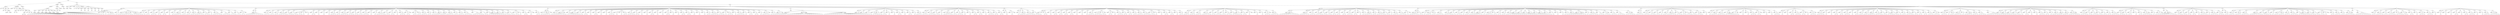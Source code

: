 digraph Tree {
	"t0" [label = "TEI"];
	"t1" [label = "teiHeader"];
	"t2" [label = "fileDesc"];
	"t3" [label = "titleStmt"];
	"t4" [label = "title"];
	"t5" [label = "title"];
	"t6" [label = "author"];
	"t7" [label = "idno"];
	"t8" [label = "idno"];
	"t9" [label = "persName"];
	"t10" [label = "forename"];
	"t11" [label = "surname"];
	"t12" [label = "editor"];
	"t13" [label = "publicationStmt"];
	"t14" [label = "publisher"];
	"t15" [label = "idno"];
	"t16" [label = "idno"];
	"t17" [label = "availability"];
	"t18" [label = "licence"];
	"t19" [label = "ab"];
	"t20" [label = "ref"];
	"t21" [label = "sourceDesc"];
	"t22" [label = "bibl"];
	"t23" [label = "name"];
	"t24" [label = "idno"];
	"t25" [label = "idno"];
	"t26" [label = "availability"];
	"t27" [label = "licence"];
	"t28" [label = "ab"];
	"t29" [label = "ref"];
	"t30" [label = "bibl"];
	"t31" [label = "date"];
	"t32" [label = "date"];
	"t33" [label = "idno"];
	"t34" [label = "profileDesc"];
	"t35" [label = "particDesc"];
	"t36" [label = "listPerson"];
	"t37" [label = "person"];
	"t38" [label = "persName"];
	"t39" [label = "person"];
	"t40" [label = "persName"];
	"t41" [label = "person"];
	"t42" [label = "persName"];
	"t43" [label = "person"];
	"t44" [label = "persName"];
	"t45" [label = "person"];
	"t46" [label = "persName"];
	"t47" [label = "person"];
	"t48" [label = "persName"];
	"t49" [label = "person"];
	"t50" [label = "persName"];
	"t51" [label = "textClass"];
	"t52" [label = "keywords"];
	"t53" [label = "term"];
	"t54" [label = "term"];
	"t55" [label = "classCode"];
	"t56" [label = "revisionDesc"];
	"t57" [label = "listChange"];
	"t58" [label = "change"];
	"t59" [label = "text"];
	"t60" [label = "front"];
	"t61" [label = "docTitle"];
	"t62" [label = "titlePart"];
	"t63" [label = "titlePart"];
	"t64" [label = "docDate"];
	"t65" [label = "docAuthor"];
	"t66" [label = "div"];
	"t67" [label = "div"];
	"t68" [label = "p"];
	"t69" [label = "performance"];
	"t70" [label = "ab"];
	"t71" [label = "castList"];
	"t72" [label = "head"];
	"t73" [label = "castItem"];
	"t74" [label = "role"];
	"t75" [label = "castItem"];
	"t76" [label = "role"];
	"t77" [label = "castItem"];
	"t78" [label = "role"];
	"t79" [label = "castItem"];
	"t80" [label = "role"];
	"t81" [label = "castItem"];
	"t82" [label = "role"];
	"t83" [label = "castItem"];
	"t84" [label = "role"];
	"t85" [label = "castItem"];
	"t86" [label = "role"];
	"t87" [label = "body"];
	"t88" [label = "div"];
	"t89" [label = "head"];
	"t90" [label = "div"];
	"t91" [label = "head"];
	"t92" [label = "sp"];
	"t93" [label = "speaker"];
	"t94" [label = "p"];
	"t95" [label = "s"];
	"t96" [label = "s"];
	"t97" [label = "s"];
	"t98" [label = "s"];
	"t99" [label = "s"];
	"t100" [label = "s"];
	"t101" [label = "s"];
	"t102" [label = "s"];
	"t103" [label = "s"];
	"t104" [label = "s"];
	"t105" [label = "s"];
	"t106" [label = "s"];
	"t107" [label = "s"];
	"t108" [label = "s"];
	"t109" [label = "s"];
	"t110" [label = "s"];
	"t111" [label = "s"];
	"t112" [label = "s"];
	"t113" [label = "s"];
	"t114" [label = "s"];
	"t115" [label = "s"];
	"t116" [label = "s"];
	"t117" [label = "s"];
	"t118" [label = "s"];
	"t119" [label = "s"];
	"t120" [label = "s"];
	"t121" [label = "s"];
	"t122" [label = "s"];
	"t123" [label = "s"];
	"t124" [label = "s"];
	"t125" [label = "s"];
	"t126" [label = "s"];
	"t127" [label = "s"];
	"t128" [label = "s"];
	"t129" [label = "s"];
	"t130" [label = "s"];
	"t131" [label = "s"];
	"t132" [label = "stage"];
	"t133" [label = "p"];
	"t134" [label = "s"];
	"t135" [label = "stage"];
	"t136" [label = "p"];
	"t137" [label = "s"];
	"t138" [label = "stage"];
	"t139" [label = "stage"];
	"t140" [label = "p"];
	"t141" [label = "s"];
	"t142" [label = "s"];
	"t143" [label = "s"];
	"t144" [label = "s"];
	"t145" [label = "sp"];
	"t146" [label = "speaker"];
	"t147" [label = "p"];
	"t148" [label = "s"];
	"t149" [label = "sp"];
	"t150" [label = "speaker"];
	"t151" [label = "p"];
	"t152" [label = "s"];
	"t153" [label = "s"];
	"t154" [label = "stage"];
	"t155" [label = "p"];
	"t156" [label = "s"];
	"t157" [label = "s"];
	"t158" [label = "s"];
	"t159" [label = "s"];
	"t160" [label = "s"];
	"t161" [label = "s"];
	"t162" [label = "stage"];
	"t163" [label = "p"];
	"t164" [label = "s"];
	"t165" [label = "s"];
	"t166" [label = "s"];
	"t167" [label = "s"];
	"t168" [label = "stage"];
	"t169" [label = "p"];
	"t170" [label = "s"];
	"t171" [label = "div"];
	"t172" [label = "head"];
	"t173" [label = "sp"];
	"t174" [label = "speaker"];
	"t175" [label = "p"];
	"t176" [label = "s"];
	"t177" [label = "sp"];
	"t178" [label = "speaker"];
	"t179" [label = "p"];
	"t180" [label = "s"];
	"t181" [label = "s"];
	"t182" [label = "sp"];
	"t183" [label = "speaker"];
	"t184" [label = "p"];
	"t185" [label = "s"];
	"t186" [label = "s"];
	"t187" [label = "s"];
	"t188" [label = "sp"];
	"t189" [label = "speaker"];
	"t190" [label = "p"];
	"t191" [label = "s"];
	"t192" [label = "s"];
	"t193" [label = "sp"];
	"t194" [label = "speaker"];
	"t195" [label = "p"];
	"t196" [label = "s"];
	"t197" [label = "s"];
	"t198" [label = "sp"];
	"t199" [label = "speaker"];
	"t200" [label = "p"];
	"t201" [label = "s"];
	"t202" [label = "sp"];
	"t203" [label = "speaker"];
	"t204" [label = "p"];
	"t205" [label = "s"];
	"t206" [label = "sp"];
	"t207" [label = "speaker"];
	"t208" [label = "p"];
	"t209" [label = "s"];
	"t210" [label = "s"];
	"t211" [label = "s"];
	"t212" [label = "s"];
	"t213" [label = "sp"];
	"t214" [label = "speaker"];
	"t215" [label = "p"];
	"t216" [label = "s"];
	"t217" [label = "s"];
	"t218" [label = "sp"];
	"t219" [label = "speaker"];
	"t220" [label = "p"];
	"t221" [label = "s"];
	"t222" [label = "s"];
	"t223" [label = "sp"];
	"t224" [label = "speaker"];
	"t225" [label = "p"];
	"t226" [label = "s"];
	"t227" [label = "s"];
	"t228" [label = "sp"];
	"t229" [label = "speaker"];
	"t230" [label = "p"];
	"t231" [label = "s"];
	"t232" [label = "s"];
	"t233" [label = "s"];
	"t234" [label = "s"];
	"t235" [label = "s"];
	"t236" [label = "sp"];
	"t237" [label = "speaker"];
	"t238" [label = "p"];
	"t239" [label = "s"];
	"t240" [label = "s"];
	"t241" [label = "s"];
	"t242" [label = "sp"];
	"t243" [label = "speaker"];
	"t244" [label = "p"];
	"t245" [label = "s"];
	"t246" [label = "sp"];
	"t247" [label = "speaker"];
	"t248" [label = "p"];
	"t249" [label = "s"];
	"t250" [label = "s"];
	"t251" [label = "s"];
	"t252" [label = "s"];
	"t253" [label = "s"];
	"t254" [label = "sp"];
	"t255" [label = "speaker"];
	"t256" [label = "p"];
	"t257" [label = "s"];
	"t258" [label = "s"];
	"t259" [label = "s"];
	"t260" [label = "s"];
	"t261" [label = "sp"];
	"t262" [label = "speaker"];
	"t263" [label = "p"];
	"t264" [label = "s"];
	"t265" [label = "s"];
	"t266" [label = "s"];
	"t267" [label = "sp"];
	"t268" [label = "speaker"];
	"t269" [label = "p"];
	"t270" [label = "s"];
	"t271" [label = "s"];
	"t272" [label = "sp"];
	"t273" [label = "speaker"];
	"t274" [label = "p"];
	"t275" [label = "s"];
	"t276" [label = "s"];
	"t277" [label = "stage"];
	"t278" [label = "div"];
	"t279" [label = "head"];
	"t280" [label = "sp"];
	"t281" [label = "speaker"];
	"t282" [label = "p"];
	"t283" [label = "s"];
	"t284" [label = "s"];
	"t285" [label = "s"];
	"t286" [label = "s"];
	"t287" [label = "s"];
	"t288" [label = "s"];
	"t289" [label = "s"];
	"t290" [label = "s"];
	"t291" [label = "s"];
	"t292" [label = "div"];
	"t293" [label = "head"];
	"t294" [label = "sp"];
	"t295" [label = "speaker"];
	"t296" [label = "p"];
	"t297" [label = "s"];
	"t298" [label = "s"];
	"t299" [label = "s"];
	"t300" [label = "sp"];
	"t301" [label = "speaker"];
	"t302" [label = "p"];
	"t303" [label = "s"];
	"t304" [label = "s"];
	"t305" [label = "sp"];
	"t306" [label = "speaker"];
	"t307" [label = "p"];
	"t308" [label = "s"];
	"t309" [label = "s"];
	"t310" [label = "sp"];
	"t311" [label = "speaker"];
	"t312" [label = "p"];
	"t313" [label = "s"];
	"t314" [label = "s"];
	"t315" [label = "s"];
	"t316" [label = "s"];
	"t317" [label = "s"];
	"t318" [label = "sp"];
	"t319" [label = "speaker"];
	"t320" [label = "p"];
	"t321" [label = "s"];
	"t322" [label = "s"];
	"t323" [label = "s"];
	"t324" [label = "sp"];
	"t325" [label = "speaker"];
	"t326" [label = "p"];
	"t327" [label = "s"];
	"t328" [label = "s"];
	"t329" [label = "sp"];
	"t330" [label = "speaker"];
	"t331" [label = "p"];
	"t332" [label = "s"];
	"t333" [label = "s"];
	"t334" [label = "stage"];
	"t335" [label = "p"];
	"t336" [label = "s"];
	"t337" [label = "stage"];
	"t338" [label = "p"];
	"t339" [label = "s"];
	"t340" [label = "sp"];
	"t341" [label = "speaker"];
	"t342" [label = "p"];
	"t343" [label = "s"];
	"t344" [label = "s"];
	"t345" [label = "sp"];
	"t346" [label = "speaker"];
	"t347" [label = "p"];
	"t348" [label = "s"];
	"t349" [label = "sp"];
	"t350" [label = "speaker"];
	"t351" [label = "p"];
	"t352" [label = "s"];
	"t353" [label = "sp"];
	"t354" [label = "speaker"];
	"t355" [label = "p"];
	"t356" [label = "s"];
	"t357" [label = "sp"];
	"t358" [label = "speaker"];
	"t359" [label = "p"];
	"t360" [label = "s"];
	"t361" [label = "s"];
	"t362" [label = "s"];
	"t363" [label = "sp"];
	"t364" [label = "speaker"];
	"t365" [label = "p"];
	"t366" [label = "s"];
	"t367" [label = "s"];
	"t368" [label = "sp"];
	"t369" [label = "speaker"];
	"t370" [label = "p"];
	"t371" [label = "s"];
	"t372" [label = "s"];
	"t373" [label = "s"];
	"t374" [label = "s"];
	"t375" [label = "sp"];
	"t376" [label = "speaker"];
	"t377" [label = "p"];
	"t378" [label = "s"];
	"t379" [label = "s"];
	"t380" [label = "s"];
	"t381" [label = "sp"];
	"t382" [label = "speaker"];
	"t383" [label = "p"];
	"t384" [label = "s"];
	"t385" [label = "s"];
	"t386" [label = "sp"];
	"t387" [label = "speaker"];
	"t388" [label = "p"];
	"t389" [label = "s"];
	"t390" [label = "s"];
	"t391" [label = "sp"];
	"t392" [label = "speaker"];
	"t393" [label = "p"];
	"t394" [label = "s"];
	"t395" [label = "s"];
	"t396" [label = "s"];
	"t397" [label = "sp"];
	"t398" [label = "speaker"];
	"t399" [label = "p"];
	"t400" [label = "s"];
	"t401" [label = "sp"];
	"t402" [label = "speaker"];
	"t403" [label = "p"];
	"t404" [label = "s"];
	"t405" [label = "sp"];
	"t406" [label = "speaker"];
	"t407" [label = "p"];
	"t408" [label = "s"];
	"t409" [label = "s"];
	"t410" [label = "s"];
	"t411" [label = "s"];
	"t412" [label = "s"];
	"t413" [label = "sp"];
	"t414" [label = "speaker"];
	"t415" [label = "p"];
	"t416" [label = "s"];
	"t417" [label = "s"];
	"t418" [label = "sp"];
	"t419" [label = "speaker"];
	"t420" [label = "p"];
	"t421" [label = "s"];
	"t422" [label = "s"];
	"t423" [label = "sp"];
	"t424" [label = "speaker"];
	"t425" [label = "p"];
	"t426" [label = "s"];
	"t427" [label = "sp"];
	"t428" [label = "speaker"];
	"t429" [label = "p"];
	"t430" [label = "s"];
	"t431" [label = "s"];
	"t432" [label = "s"];
	"t433" [label = "sp"];
	"t434" [label = "speaker"];
	"t435" [label = "p"];
	"t436" [label = "s"];
	"t437" [label = "s"];
	"t438" [label = "stage"];
	"t439" [label = "sp"];
	"t440" [label = "speaker"];
	"t441" [label = "p"];
	"t442" [label = "s"];
	"t443" [label = "s"];
	"t444" [label = "stage"];
	"t445" [label = "p"];
	"t446" [label = "s"];
	"t447" [label = "s"];
	"t448" [label = "sp"];
	"t449" [label = "speaker"];
	"t450" [label = "p"];
	"t451" [label = "s"];
	"t452" [label = "s"];
	"t453" [label = "s"];
	"t454" [label = "sp"];
	"t455" [label = "speaker"];
	"t456" [label = "p"];
	"t457" [label = "s"];
	"t458" [label = "s"];
	"t459" [label = "sp"];
	"t460" [label = "speaker"];
	"t461" [label = "p"];
	"t462" [label = "s"];
	"t463" [label = "sp"];
	"t464" [label = "speaker"];
	"t465" [label = "p"];
	"t466" [label = "s"];
	"t467" [label = "s"];
	"t468" [label = "s"];
	"t469" [label = "sp"];
	"t470" [label = "speaker"];
	"t471" [label = "p"];
	"t472" [label = "s"];
	"t473" [label = "s"];
	"t474" [label = "s"];
	"t475" [label = "sp"];
	"t476" [label = "speaker"];
	"t477" [label = "p"];
	"t478" [label = "s"];
	"t479" [label = "s"];
	"t480" [label = "s"];
	"t481" [label = "s"];
	"t482" [label = "sp"];
	"t483" [label = "speaker"];
	"t484" [label = "p"];
	"t485" [label = "s"];
	"t486" [label = "s"];
	"t487" [label = "sp"];
	"t488" [label = "speaker"];
	"t489" [label = "p"];
	"t490" [label = "s"];
	"t491" [label = "s"];
	"t492" [label = "s"];
	"t493" [label = "sp"];
	"t494" [label = "speaker"];
	"t495" [label = "p"];
	"t496" [label = "s"];
	"t497" [label = "s"];
	"t498" [label = "s"];
	"t499" [label = "s"];
	"t500" [label = "sp"];
	"t501" [label = "speaker"];
	"t502" [label = "p"];
	"t503" [label = "s"];
	"t504" [label = "s"];
	"t505" [label = "s"];
	"t506" [label = "s"];
	"t507" [label = "s"];
	"t508" [label = "s"];
	"t509" [label = "sp"];
	"t510" [label = "speaker"];
	"t511" [label = "p"];
	"t512" [label = "s"];
	"t513" [label = "s"];
	"t514" [label = "sp"];
	"t515" [label = "speaker"];
	"t516" [label = "p"];
	"t517" [label = "s"];
	"t518" [label = "s"];
	"t519" [label = "s"];
	"t520" [label = "s"];
	"t521" [label = "s"];
	"t522" [label = "s"];
	"t523" [label = "sp"];
	"t524" [label = "speaker"];
	"t525" [label = "p"];
	"t526" [label = "s"];
	"t527" [label = "s"];
	"t528" [label = "sp"];
	"t529" [label = "speaker"];
	"t530" [label = "p"];
	"t531" [label = "s"];
	"t532" [label = "sp"];
	"t533" [label = "speaker"];
	"t534" [label = "p"];
	"t535" [label = "s"];
	"t536" [label = "s"];
	"t537" [label = "sp"];
	"t538" [label = "speaker"];
	"t539" [label = "p"];
	"t540" [label = "s"];
	"t541" [label = "s"];
	"t542" [label = "sp"];
	"t543" [label = "speaker"];
	"t544" [label = "p"];
	"t545" [label = "s"];
	"t546" [label = "s"];
	"t547" [label = "stage"];
	"t548" [label = "p"];
	"t549" [label = "s"];
	"t550" [label = "sp"];
	"t551" [label = "speaker"];
	"t552" [label = "p"];
	"t553" [label = "s"];
	"t554" [label = "s"];
	"t555" [label = "sp"];
	"t556" [label = "speaker"];
	"t557" [label = "p"];
	"t558" [label = "s"];
	"t559" [label = "stage"];
	"t560" [label = "sp"];
	"t561" [label = "speaker"];
	"t562" [label = "p"];
	"t563" [label = "s"];
	"t564" [label = "s"];
	"t565" [label = "div"];
	"t566" [label = "head"];
	"t567" [label = "sp"];
	"t568" [label = "speaker"];
	"t569" [label = "p"];
	"t570" [label = "s"];
	"t571" [label = "stage"];
	"t572" [label = "p"];
	"t573" [label = "s"];
	"t574" [label = "s"];
	"t575" [label = "s"];
	"t576" [label = "s"];
	"t577" [label = "stage"];
	"t578" [label = "div"];
	"t579" [label = "head"];
	"t580" [label = "sp"];
	"t581" [label = "speaker"];
	"t582" [label = "p"];
	"t583" [label = "s"];
	"t584" [label = "sp"];
	"t585" [label = "speaker"];
	"t586" [label = "p"];
	"t587" [label = "s"];
	"t588" [label = "s"];
	"t589" [label = "s"];
	"t590" [label = "s"];
	"t591" [label = "s"];
	"t592" [label = "s"];
	"t593" [label = "s"];
	"t594" [label = "stage"];
	"t595" [label = "sp"];
	"t596" [label = "speaker"];
	"t597" [label = "p"];
	"t598" [label = "s"];
	"t599" [label = "s"];
	"t600" [label = "s"];
	"t601" [label = "s"];
	"t602" [label = "s"];
	"t603" [label = "s"];
	"t604" [label = "sp"];
	"t605" [label = "speaker"];
	"t606" [label = "p"];
	"t607" [label = "s"];
	"t608" [label = "sp"];
	"t609" [label = "speaker"];
	"t610" [label = "p"];
	"t611" [label = "s"];
	"t612" [label = "sp"];
	"t613" [label = "speaker"];
	"t614" [label = "p"];
	"t615" [label = "s"];
	"t616" [label = "s"];
	"t617" [label = "sp"];
	"t618" [label = "speaker"];
	"t619" [label = "p"];
	"t620" [label = "s"];
	"t621" [label = "sp"];
	"t622" [label = "speaker"];
	"t623" [label = "p"];
	"t624" [label = "s"];
	"t625" [label = "s"];
	"t626" [label = "sp"];
	"t627" [label = "speaker"];
	"t628" [label = "p"];
	"t629" [label = "s"];
	"t630" [label = "sp"];
	"t631" [label = "speaker"];
	"t632" [label = "p"];
	"t633" [label = "s"];
	"t634" [label = "sp"];
	"t635" [label = "speaker"];
	"t636" [label = "p"];
	"t637" [label = "s"];
	"t638" [label = "s"];
	"t639" [label = "s"];
	"t640" [label = "sp"];
	"t641" [label = "speaker"];
	"t642" [label = "p"];
	"t643" [label = "s"];
	"t644" [label = "stage"];
	"t645" [label = "p"];
	"t646" [label = "s"];
	"t647" [label = "stage"];
	"t648" [label = "p"];
	"t649" [label = "s"];
	"t650" [label = "s"];
	"t651" [label = "sp"];
	"t652" [label = "speaker"];
	"t653" [label = "p"];
	"t654" [label = "s"];
	"t655" [label = "s"];
	"t656" [label = "s"];
	"t657" [label = "s"];
	"t658" [label = "sp"];
	"t659" [label = "speaker"];
	"t660" [label = "p"];
	"t661" [label = "s"];
	"t662" [label = "s"];
	"t663" [label = "sp"];
	"t664" [label = "speaker"];
	"t665" [label = "p"];
	"t666" [label = "s"];
	"t667" [label = "sp"];
	"t668" [label = "speaker"];
	"t669" [label = "p"];
	"t670" [label = "s"];
	"t671" [label = "sp"];
	"t672" [label = "speaker"];
	"t673" [label = "p"];
	"t674" [label = "s"];
	"t675" [label = "s"];
	"t676" [label = "sp"];
	"t677" [label = "speaker"];
	"t678" [label = "p"];
	"t679" [label = "s"];
	"t680" [label = "sp"];
	"t681" [label = "speaker"];
	"t682" [label = "p"];
	"t683" [label = "s"];
	"t684" [label = "sp"];
	"t685" [label = "speaker"];
	"t686" [label = "p"];
	"t687" [label = "s"];
	"t688" [label = "s"];
	"t689" [label = "sp"];
	"t690" [label = "speaker"];
	"t691" [label = "p"];
	"t692" [label = "s"];
	"t693" [label = "sp"];
	"t694" [label = "speaker"];
	"t695" [label = "p"];
	"t696" [label = "s"];
	"t697" [label = "sp"];
	"t698" [label = "speaker"];
	"t699" [label = "p"];
	"t700" [label = "s"];
	"t701" [label = "s"];
	"t702" [label = "sp"];
	"t703" [label = "speaker"];
	"t704" [label = "p"];
	"t705" [label = "s"];
	"t706" [label = "s"];
	"t707" [label = "sp"];
	"t708" [label = "speaker"];
	"t709" [label = "p"];
	"t710" [label = "s"];
	"t711" [label = "sp"];
	"t712" [label = "speaker"];
	"t713" [label = "p"];
	"t714" [label = "s"];
	"t715" [label = "sp"];
	"t716" [label = "speaker"];
	"t717" [label = "p"];
	"t718" [label = "s"];
	"t719" [label = "sp"];
	"t720" [label = "speaker"];
	"t721" [label = "p"];
	"t722" [label = "s"];
	"t723" [label = "s"];
	"t724" [label = "sp"];
	"t725" [label = "speaker"];
	"t726" [label = "p"];
	"t727" [label = "s"];
	"t728" [label = "s"];
	"t729" [label = "s"];
	"t730" [label = "s"];
	"t731" [label = "sp"];
	"t732" [label = "speaker"];
	"t733" [label = "p"];
	"t734" [label = "s"];
	"t735" [label = "s"];
	"t736" [label = "s"];
	"t737" [label = "sp"];
	"t738" [label = "speaker"];
	"t739" [label = "p"];
	"t740" [label = "s"];
	"t741" [label = "stage"];
	"t742" [label = "p"];
	"t743" [label = "s"];
	"t744" [label = "s"];
	"t745" [label = "s"];
	"t746" [label = "sp"];
	"t747" [label = "speaker"];
	"t748" [label = "p"];
	"t749" [label = "s"];
	"t750" [label = "sp"];
	"t751" [label = "speaker"];
	"t752" [label = "p"];
	"t753" [label = "s"];
	"t754" [label = "s"];
	"t755" [label = "s"];
	"t756" [label = "s"];
	"t757" [label = "sp"];
	"t758" [label = "speaker"];
	"t759" [label = "p"];
	"t760" [label = "s"];
	"t761" [label = "sp"];
	"t762" [label = "speaker"];
	"t763" [label = "p"];
	"t764" [label = "s"];
	"t765" [label = "s"];
	"t766" [label = "sp"];
	"t767" [label = "speaker"];
	"t768" [label = "p"];
	"t769" [label = "s"];
	"t770" [label = "s"];
	"t771" [label = "sp"];
	"t772" [label = "speaker"];
	"t773" [label = "p"];
	"t774" [label = "s"];
	"t775" [label = "sp"];
	"t776" [label = "speaker"];
	"t777" [label = "p"];
	"t778" [label = "s"];
	"t779" [label = "s"];
	"t780" [label = "s"];
	"t781" [label = "s"];
	"t782" [label = "stage"];
	"t783" [label = "sp"];
	"t784" [label = "speaker"];
	"t785" [label = "p"];
	"t786" [label = "s"];
	"t787" [label = "sp"];
	"t788" [label = "speaker"];
	"t789" [label = "p"];
	"t790" [label = "s"];
	"t791" [label = "s"];
	"t792" [label = "stage"];
	"t793" [label = "div"];
	"t794" [label = "head"];
	"t795" [label = "sp"];
	"t796" [label = "speaker"];
	"t797" [label = "p"];
	"t798" [label = "s"];
	"t799" [label = "s"];
	"t800" [label = "s"];
	"t801" [label = "s"];
	"t802" [label = "s"];
	"t803" [label = "stage"];
	"t804" [label = "p"];
	"t805" [label = "s"];
	"t806" [label = "s"];
	"t807" [label = "s"];
	"t808" [label = "s"];
	"t809" [label = "s"];
	"t810" [label = "s"];
	"t811" [label = "s"];
	"t812" [label = "s"];
	"t813" [label = "s"];
	"t814" [label = "s"];
	"t815" [label = "s"];
	"t816" [label = "s"];
	"t817" [label = "s"];
	"t818" [label = "s"];
	"t819" [label = "s"];
	"t820" [label = "s"];
	"t821" [label = "s"];
	"t822" [label = "s"];
	"t823" [label = "stage"];
	"t824" [label = "p"];
	"t825" [label = "s"];
	"t826" [label = "s"];
	"t827" [label = "s"];
	"t828" [label = "s"];
	"t829" [label = "s"];
	"t830" [label = "s"];
	"t831" [label = "s"];
	"t832" [label = "s"];
	"t833" [label = "s"];
	"t834" [label = "s"];
	"t835" [label = "s"];
	"t836" [label = "s"];
	"t837" [label = "s"];
	"t838" [label = "s"];
	"t839" [label = "s"];
	"t840" [label = "s"];
	"t841" [label = "s"];
	"t842" [label = "s"];
	"t843" [label = "s"];
	"t844" [label = "s"];
	"t845" [label = "s"];
	"t846" [label = "stage"];
	"t847" [label = "div"];
	"t848" [label = "head"];
	"t849" [label = "sp"];
	"t850" [label = "speaker"];
	"t851" [label = "p"];
	"t852" [label = "s"];
	"t853" [label = "sp"];
	"t854" [label = "speaker"];
	"t855" [label = "p"];
	"t856" [label = "s"];
	"t857" [label = "sp"];
	"t858" [label = "speaker"];
	"t859" [label = "p"];
	"t860" [label = "s"];
	"t861" [label = "sp"];
	"t862" [label = "speaker"];
	"t863" [label = "p"];
	"t864" [label = "s"];
	"t865" [label = "s"];
	"t866" [label = "s"];
	"t867" [label = "s"];
	"t868" [label = "stage"];
	"t869" [label = "p"];
	"t870" [label = "s"];
	"t871" [label = "sp"];
	"t872" [label = "speaker"];
	"t873" [label = "p"];
	"t874" [label = "s"];
	"t875" [label = "s"];
	"t876" [label = "sp"];
	"t877" [label = "speaker"];
	"t878" [label = "p"];
	"t879" [label = "s"];
	"t880" [label = "sp"];
	"t881" [label = "speaker"];
	"t882" [label = "p"];
	"t883" [label = "s"];
	"t884" [label = "sp"];
	"t885" [label = "speaker"];
	"t886" [label = "p"];
	"t887" [label = "s"];
	"t888" [label = "s"];
	"t889" [label = "sp"];
	"t890" [label = "speaker"];
	"t891" [label = "p"];
	"t892" [label = "s"];
	"t893" [label = "sp"];
	"t894" [label = "speaker"];
	"t895" [label = "p"];
	"t896" [label = "s"];
	"t897" [label = "s"];
	"t898" [label = "sp"];
	"t899" [label = "speaker"];
	"t900" [label = "p"];
	"t901" [label = "s"];
	"t902" [label = "sp"];
	"t903" [label = "speaker"];
	"t904" [label = "p"];
	"t905" [label = "s"];
	"t906" [label = "s"];
	"t907" [label = "s"];
	"t908" [label = "div"];
	"t909" [label = "head"];
	"t910" [label = "sp"];
	"t911" [label = "speaker"];
	"t912" [label = "p"];
	"t913" [label = "s"];
	"t914" [label = "s"];
	"t915" [label = "s"];
	"t916" [label = "sp"];
	"t917" [label = "speaker"];
	"t918" [label = "p"];
	"t919" [label = "s"];
	"t920" [label = "s"];
	"t921" [label = "s"];
	"t922" [label = "s"];
	"t923" [label = "sp"];
	"t924" [label = "speaker"];
	"t925" [label = "p"];
	"t926" [label = "s"];
	"t927" [label = "s"];
	"t928" [label = "sp"];
	"t929" [label = "speaker"];
	"t930" [label = "p"];
	"t931" [label = "s"];
	"t932" [label = "sp"];
	"t933" [label = "speaker"];
	"t934" [label = "note"];
	"t935" [label = "p"];
	"t936" [label = "s"];
	"t937" [label = "s"];
	"t938" [label = "s"];
	"t939" [label = "s"];
	"t940" [label = "s"];
	"t941" [label = "sp"];
	"t942" [label = "speaker"];
	"t943" [label = "p"];
	"t944" [label = "s"];
	"t945" [label = "s"];
	"t946" [label = "sp"];
	"t947" [label = "speaker"];
	"t948" [label = "p"];
	"t949" [label = "s"];
	"t950" [label = "s"];
	"t951" [label = "s"];
	"t952" [label = "sp"];
	"t953" [label = "speaker"];
	"t954" [label = "p"];
	"t955" [label = "s"];
	"t956" [label = "sp"];
	"t957" [label = "speaker"];
	"t958" [label = "p"];
	"t959" [label = "s"];
	"t960" [label = "sp"];
	"t961" [label = "speaker"];
	"t962" [label = "p"];
	"t963" [label = "s"];
	"t964" [label = "s"];
	"t965" [label = "sp"];
	"t966" [label = "speaker"];
	"t967" [label = "p"];
	"t968" [label = "s"];
	"t969" [label = "s"];
	"t970" [label = "sp"];
	"t971" [label = "speaker"];
	"t972" [label = "p"];
	"t973" [label = "s"];
	"t974" [label = "sp"];
	"t975" [label = "speaker"];
	"t976" [label = "p"];
	"t977" [label = "s"];
	"t978" [label = "s"];
	"t979" [label = "s"];
	"t980" [label = "sp"];
	"t981" [label = "speaker"];
	"t982" [label = "p"];
	"t983" [label = "s"];
	"t984" [label = "s"];
	"t985" [label = "sp"];
	"t986" [label = "speaker"];
	"t987" [label = "p"];
	"t988" [label = "s"];
	"t989" [label = "s"];
	"t990" [label = "div"];
	"t991" [label = "head"];
	"t992" [label = "sp"];
	"t993" [label = "speaker"];
	"t994" [label = "p"];
	"t995" [label = "s"];
	"t996" [label = "sp"];
	"t997" [label = "speaker"];
	"t998" [label = "p"];
	"t999" [label = "s"];
	"t1000" [label = "stage"];
	"t1001" [label = "div"];
	"t1002" [label = "head"];
	"t1003" [label = "sp"];
	"t1004" [label = "speaker"];
	"t1005" [label = "p"];
	"t1006" [label = "s"];
	"t1007" [label = "sp"];
	"t1008" [label = "speaker"];
	"t1009" [label = "p"];
	"t1010" [label = "s"];
	"t1011" [label = "s"];
	"t1012" [label = "s"];
	"t1013" [label = "sp"];
	"t1014" [label = "speaker"];
	"t1015" [label = "p"];
	"t1016" [label = "s"];
	"t1017" [label = "s"];
	"t1018" [label = "s"];
	"t1019" [label = "s"];
	"t1020" [label = "s"];
	"t1021" [label = "sp"];
	"t1022" [label = "speaker"];
	"t1023" [label = "p"];
	"t1024" [label = "s"];
	"t1025" [label = "s"];
	"t1026" [label = "s"];
	"t1027" [label = "div"];
	"t1028" [label = "head"];
	"t1029" [label = "sp"];
	"t1030" [label = "speaker"];
	"t1031" [label = "note"];
	"t1032" [label = "note"];
	"t1033" [label = "p"];
	"t1034" [label = "s"];
	"t1035" [label = "s"];
	"t1036" [label = "sp"];
	"t1037" [label = "speaker"];
	"t1038" [label = "p"];
	"t1039" [label = "s"];
	"t1040" [label = "sp"];
	"t1041" [label = "speaker"];
	"t1042" [label = "p"];
	"t1043" [label = "s"];
	"t1044" [label = "s"];
	"t1045" [label = "sp"];
	"t1046" [label = "speaker"];
	"t1047" [label = "p"];
	"t1048" [label = "s"];
	"t1049" [label = "s"];
	"t1050" [label = "sp"];
	"t1051" [label = "speaker"];
	"t1052" [label = "p"];
	"t1053" [label = "s"];
	"t1054" [label = "s"];
	"t1055" [label = "sp"];
	"t1056" [label = "speaker"];
	"t1057" [label = "p"];
	"t1058" [label = "s"];
	"t1059" [label = "s"];
	"t1060" [label = "sp"];
	"t1061" [label = "speaker"];
	"t1062" [label = "p"];
	"t1063" [label = "s"];
	"t1064" [label = "sp"];
	"t1065" [label = "speaker"];
	"t1066" [label = "p"];
	"t1067" [label = "s"];
	"t1068" [label = "sp"];
	"t1069" [label = "speaker"];
	"t1070" [label = "p"];
	"t1071" [label = "s"];
	"t1072" [label = "sp"];
	"t1073" [label = "speaker"];
	"t1074" [label = "p"];
	"t1075" [label = "s"];
	"t1076" [label = "s"];
	"t1077" [label = "s"];
	"t1078" [label = "sp"];
	"t1079" [label = "speaker"];
	"t1080" [label = "p"];
	"t1081" [label = "s"];
	"t1082" [label = "s"];
	"t1083" [label = "s"];
	"t1084" [label = "s"];
	"t1085" [label = "stage"];
	"t1086" [label = "p"];
	"t1087" [label = "s"];
	"t1088" [label = "s"];
	"t1089" [label = "stage"];
	"t1090" [label = "sp"];
	"t1091" [label = "speaker"];
	"t1092" [label = "p"];
	"t1093" [label = "s"];
	"t1094" [label = "s"];
	"t1095" [label = "stage"];
	"t1096" [label = "p"];
	"t1097" [label = "s"];
	"t1098" [label = "sp"];
	"t1099" [label = "speaker"];
	"t1100" [label = "p"];
	"t1101" [label = "s"];
	"t1102" [label = "s"];
	"t1103" [label = "s"];
	"t1104" [label = "sp"];
	"t1105" [label = "speaker"];
	"t1106" [label = "p"];
	"t1107" [label = "s"];
	"t1108" [label = "s"];
	"t1109" [label = "sp"];
	"t1110" [label = "speaker"];
	"t1111" [label = "p"];
	"t1112" [label = "s"];
	"t1113" [label = "s"];
	"t1114" [label = "sp"];
	"t1115" [label = "speaker"];
	"t1116" [label = "p"];
	"t1117" [label = "s"];
	"t1118" [label = "s"];
	"t1119" [label = "sp"];
	"t1120" [label = "speaker"];
	"t1121" [label = "p"];
	"t1122" [label = "s"];
	"t1123" [label = "s"];
	"t1124" [label = "s"];
	"t1125" [label = "sp"];
	"t1126" [label = "speaker"];
	"t1127" [label = "p"];
	"t1128" [label = "s"];
	"t1129" [label = "s"];
	"t1130" [label = "s"];
	"t1131" [label = "s"];
	"t1132" [label = "sp"];
	"t1133" [label = "speaker"];
	"t1134" [label = "p"];
	"t1135" [label = "s"];
	"t1136" [label = "s"];
	"t1137" [label = "stage"];
	"t1138" [label = "p"];
	"t1139" [label = "s"];
	"t1140" [label = "sp"];
	"t1141" [label = "speaker"];
	"t1142" [label = "p"];
	"t1143" [label = "s"];
	"t1144" [label = "sp"];
	"t1145" [label = "speaker"];
	"t1146" [label = "p"];
	"t1147" [label = "s"];
	"t1148" [label = "s"];
	"t1149" [label = "sp"];
	"t1150" [label = "speaker"];
	"t1151" [label = "p"];
	"t1152" [label = "s"];
	"t1153" [label = "s"];
	"t1154" [label = "sp"];
	"t1155" [label = "speaker"];
	"t1156" [label = "p"];
	"t1157" [label = "s"];
	"t1158" [label = "sp"];
	"t1159" [label = "speaker"];
	"t1160" [label = "p"];
	"t1161" [label = "s"];
	"t1162" [label = "s"];
	"t1163" [label = "div"];
	"t1164" [label = "head"];
	"t1165" [label = "sp"];
	"t1166" [label = "speaker"];
	"t1167" [label = "p"];
	"t1168" [label = "s"];
	"t1169" [label = "s"];
	"t1170" [label = "s"];
	"t1171" [label = "sp"];
	"t1172" [label = "speaker"];
	"t1173" [label = "p"];
	"t1174" [label = "s"];
	"t1175" [label = "s"];
	"t1176" [label = "s"];
	"t1177" [label = "sp"];
	"t1178" [label = "speaker"];
	"t1179" [label = "p"];
	"t1180" [label = "s"];
	"t1181" [label = "s"];
	"t1182" [label = "s"];
	"t1183" [label = "sp"];
	"t1184" [label = "speaker"];
	"t1185" [label = "p"];
	"t1186" [label = "s"];
	"t1187" [label = "s"];
	"t1188" [label = "s"];
	"t1189" [label = "s"];
	"t1190" [label = "s"];
	"t1191" [label = "sp"];
	"t1192" [label = "speaker"];
	"t1193" [label = "p"];
	"t1194" [label = "s"];
	"t1195" [label = "s"];
	"t1196" [label = "sp"];
	"t1197" [label = "speaker"];
	"t1198" [label = "p"];
	"t1199" [label = "s"];
	"t1200" [label = "s"];
	"t1201" [label = "s"];
	"t1202" [label = "sp"];
	"t1203" [label = "speaker"];
	"t1204" [label = "p"];
	"t1205" [label = "s"];
	"t1206" [label = "s"];
	"t1207" [label = "sp"];
	"t1208" [label = "speaker"];
	"t1209" [label = "p"];
	"t1210" [label = "s"];
	"t1211" [label = "s"];
	"t1212" [label = "s"];
	"t1213" [label = "sp"];
	"t1214" [label = "speaker"];
	"t1215" [label = "p"];
	"t1216" [label = "s"];
	"t1217" [label = "s"];
	"t1218" [label = "s"];
	"t1219" [label = "s"];
	"t1220" [label = "sp"];
	"t1221" [label = "speaker"];
	"t1222" [label = "p"];
	"t1223" [label = "s"];
	"t1224" [label = "sp"];
	"t1225" [label = "speaker"];
	"t1226" [label = "p"];
	"t1227" [label = "s"];
	"t1228" [label = "s"];
	"t1229" [label = "sp"];
	"t1230" [label = "speaker"];
	"t1231" [label = "p"];
	"t1232" [label = "s"];
	"t1233" [label = "stage"];
	"t1234" [label = "sp"];
	"t1235" [label = "speaker"];
	"t1236" [label = "p"];
	"t1237" [label = "s"];
	"t1238" [label = "sp"];
	"t1239" [label = "speaker"];
	"t1240" [label = "p"];
	"t1241" [label = "s"];
	"t1242" [label = "sp"];
	"t1243" [label = "speaker"];
	"t1244" [label = "p"];
	"t1245" [label = "s"];
	"t1246" [label = "s"];
	"t1247" [label = "s"];
	"t1248" [label = "stage"];
	"t1249" [label = "sp"];
	"t1250" [label = "speaker"];
	"t1251" [label = "p"];
	"t1252" [label = "s"];
	"t1253" [label = "s"];
	"t1254" [label = "s"];
	"t1255" [label = "s"];
	"t1256" [label = "div"];
	"t1257" [label = "head"];
	"t1258" [label = "div"];
	"t1259" [label = "head"];
	"t1260" [label = "sp"];
	"t1261" [label = "speaker"];
	"t1262" [label = "note"];
	"t1263" [label = "p"];
	"t1264" [label = "s"];
	"t1265" [label = "s"];
	"t1266" [label = "s"];
	"t1267" [label = "s"];
	"t1268" [label = "s"];
	"t1269" [label = "s"];
	"t1270" [label = "s"];
	"t1271" [label = "s"];
	"t1272" [label = "s"];
	"t1273" [label = "s"];
	"t1274" [label = "div"];
	"t1275" [label = "head"];
	"t1276" [label = "sp"];
	"t1277" [label = "speaker"];
	"t1278" [label = "p"];
	"t1279" [label = "s"];
	"t1280" [label = "s"];
	"t1281" [label = "s"];
	"t1282" [label = "s"];
	"t1283" [label = "s"];
	"t1284" [label = "sp"];
	"t1285" [label = "speaker"];
	"t1286" [label = "p"];
	"t1287" [label = "s"];
	"t1288" [label = "s"];
	"t1289" [label = "s"];
	"t1290" [label = "sp"];
	"t1291" [label = "speaker"];
	"t1292" [label = "p"];
	"t1293" [label = "s"];
	"t1294" [label = "s"];
	"t1295" [label = "s"];
	"t1296" [label = "s"];
	"t1297" [label = "sp"];
	"t1298" [label = "speaker"];
	"t1299" [label = "p"];
	"t1300" [label = "s"];
	"t1301" [label = "s"];
	"t1302" [label = "sp"];
	"t1303" [label = "speaker"];
	"t1304" [label = "p"];
	"t1305" [label = "s"];
	"t1306" [label = "s"];
	"t1307" [label = "sp"];
	"t1308" [label = "speaker"];
	"t1309" [label = "p"];
	"t1310" [label = "s"];
	"t1311" [label = "s"];
	"t1312" [label = "sp"];
	"t1313" [label = "speaker"];
	"t1314" [label = "p"];
	"t1315" [label = "s"];
	"t1316" [label = "s"];
	"t1317" [label = "sp"];
	"t1318" [label = "speaker"];
	"t1319" [label = "p"];
	"t1320" [label = "s"];
	"t1321" [label = "s"];
	"t1322" [label = "sp"];
	"t1323" [label = "speaker"];
	"t1324" [label = "p"];
	"t1325" [label = "s"];
	"t1326" [label = "s"];
	"t1327" [label = "s"];
	"t1328" [label = "sp"];
	"t1329" [label = "speaker"];
	"t1330" [label = "p"];
	"t1331" [label = "s"];
	"t1332" [label = "s"];
	"t1333" [label = "sp"];
	"t1334" [label = "speaker"];
	"t1335" [label = "p"];
	"t1336" [label = "s"];
	"t1337" [label = "sp"];
	"t1338" [label = "speaker"];
	"t1339" [label = "p"];
	"t1340" [label = "s"];
	"t1341" [label = "sp"];
	"t1342" [label = "speaker"];
	"t1343" [label = "p"];
	"t1344" [label = "s"];
	"t1345" [label = "s"];
	"t1346" [label = "s"];
	"t1347" [label = "s"];
	"t1348" [label = "sp"];
	"t1349" [label = "speaker"];
	"t1350" [label = "p"];
	"t1351" [label = "s"];
	"t1352" [label = "s"];
	"t1353" [label = "sp"];
	"t1354" [label = "speaker"];
	"t1355" [label = "p"];
	"t1356" [label = "s"];
	"t1357" [label = "s"];
	"t1358" [label = "s"];
	"t1359" [label = "s"];
	"t1360" [label = "s"];
	"t1361" [label = "sp"];
	"t1362" [label = "speaker"];
	"t1363" [label = "p"];
	"t1364" [label = "s"];
	"t1365" [label = "s"];
	"t1366" [label = "sp"];
	"t1367" [label = "speaker"];
	"t1368" [label = "p"];
	"t1369" [label = "s"];
	"t1370" [label = "sp"];
	"t1371" [label = "speaker"];
	"t1372" [label = "p"];
	"t1373" [label = "s"];
	"t1374" [label = "s"];
	"t1375" [label = "s"];
	"t1376" [label = "sp"];
	"t1377" [label = "speaker"];
	"t1378" [label = "p"];
	"t1379" [label = "s"];
	"t1380" [label = "s"];
	"t1381" [label = "s"];
	"t1382" [label = "s"];
	"t1383" [label = "sp"];
	"t1384" [label = "speaker"];
	"t1385" [label = "p"];
	"t1386" [label = "s"];
	"t1387" [label = "stage"];
	"t1388" [label = "div"];
	"t1389" [label = "head"];
	"t1390" [label = "sp"];
	"t1391" [label = "speaker"];
	"t1392" [label = "p"];
	"t1393" [label = "s"];
	"t1394" [label = "s"];
	"t1395" [label = "s"];
	"t1396" [label = "s"];
	"t1397" [label = "s"];
	"t1398" [label = "stage"];
	"t1399" [label = "p"];
	"t1400" [label = "s"];
	"t1401" [label = "s"];
	"t1402" [label = "div"];
	"t1403" [label = "head"];
	"t1404" [label = "sp"];
	"t1405" [label = "speaker"];
	"t1406" [label = "p"];
	"t1407" [label = "s"];
	"t1408" [label = "sp"];
	"t1409" [label = "speaker"];
	"t1410" [label = "p"];
	"t1411" [label = "s"];
	"t1412" [label = "s"];
	"t1413" [label = "s"];
	"t1414" [label = "stage"];
	"t1415" [label = "p"];
	"t1416" [label = "s"];
	"t1417" [label = "s"];
	"t1418" [label = "sp"];
	"t1419" [label = "speaker"];
	"t1420" [label = "p"];
	"t1421" [label = "s"];
	"t1422" [label = "s"];
	"t1423" [label = "s"];
	"t1424" [label = "s"];
	"t1425" [label = "sp"];
	"t1426" [label = "speaker"];
	"t1427" [label = "p"];
	"t1428" [label = "s"];
	"t1429" [label = "s"];
	"t1430" [label = "s"];
	"t1431" [label = "s"];
	"t1432" [label = "s"];
	"t1433" [label = "sp"];
	"t1434" [label = "speaker"];
	"t1435" [label = "p"];
	"t1436" [label = "s"];
	"t1437" [label = "sp"];
	"t1438" [label = "speaker"];
	"t1439" [label = "p"];
	"t1440" [label = "s"];
	"t1441" [label = "s"];
	"t1442" [label = "s"];
	"t1443" [label = "sp"];
	"t1444" [label = "speaker"];
	"t1445" [label = "p"];
	"t1446" [label = "s"];
	"t1447" [label = "sp"];
	"t1448" [label = "speaker"];
	"t1449" [label = "p"];
	"t1450" [label = "s"];
	"t1451" [label = "s"];
	"t1452" [label = "sp"];
	"t1453" [label = "speaker"];
	"t1454" [label = "p"];
	"t1455" [label = "s"];
	"t1456" [label = "sp"];
	"t1457" [label = "speaker"];
	"t1458" [label = "p"];
	"t1459" [label = "s"];
	"t1460" [label = "s"];
	"t1461" [label = "s"];
	"t1462" [label = "s"];
	"t1463" [label = "s"];
	"t1464" [label = "s"];
	"t1465" [label = "sp"];
	"t1466" [label = "speaker"];
	"t1467" [label = "p"];
	"t1468" [label = "s"];
	"t1469" [label = "sp"];
	"t1470" [label = "speaker"];
	"t1471" [label = "p"];
	"t1472" [label = "s"];
	"t1473" [label = "s"];
	"t1474" [label = "s"];
	"t1475" [label = "s"];
	"t1476" [label = "stage"];
	"t1477" [label = "p"];
	"t1478" [label = "s"];
	"t1479" [label = "s"];
	"t1480" [label = "sp"];
	"t1481" [label = "speaker"];
	"t1482" [label = "p"];
	"t1483" [label = "s"];
	"t1484" [label = "s"];
	"t1485" [label = "sp"];
	"t1486" [label = "speaker"];
	"t1487" [label = "p"];
	"t1488" [label = "s"];
	"t1489" [label = "s"];
	"t1490" [label = "sp"];
	"t1491" [label = "speaker"];
	"t1492" [label = "p"];
	"t1493" [label = "s"];
	"t1494" [label = "s"];
	"t1495" [label = "s"];
	"t1496" [label = "s"];
	"t1497" [label = "s"];
	"t1498" [label = "s"];
	"t1499" [label = "s"];
	"t1500" [label = "s"];
	"t1501" [label = "sp"];
	"t1502" [label = "speaker"];
	"t1503" [label = "p"];
	"t1504" [label = "s"];
	"t1505" [label = "s"];
	"t1506" [label = "sp"];
	"t1507" [label = "speaker"];
	"t1508" [label = "p"];
	"t1509" [label = "s"];
	"t1510" [label = "s"];
	"t1511" [label = "sp"];
	"t1512" [label = "speaker"];
	"t1513" [label = "p"];
	"t1514" [label = "s"];
	"t1515" [label = "s"];
	"t1516" [label = "s"];
	"t1517" [label = "s"];
	"t1518" [label = "sp"];
	"t1519" [label = "speaker"];
	"t1520" [label = "p"];
	"t1521" [label = "s"];
	"t1522" [label = "sp"];
	"t1523" [label = "speaker"];
	"t1524" [label = "p"];
	"t1525" [label = "s"];
	"t1526" [label = "s"];
	"t1527" [label = "s"];
	"t1528" [label = "s"];
	"t1529" [label = "sp"];
	"t1530" [label = "speaker"];
	"t1531" [label = "p"];
	"t1532" [label = "s"];
	"t1533" [label = "sp"];
	"t1534" [label = "speaker"];
	"t1535" [label = "p"];
	"t1536" [label = "s"];
	"t1537" [label = "sp"];
	"t1538" [label = "speaker"];
	"t1539" [label = "p"];
	"t1540" [label = "s"];
	"t1541" [label = "sp"];
	"t1542" [label = "speaker"];
	"t1543" [label = "p"];
	"t1544" [label = "s"];
	"t1545" [label = "sp"];
	"t1546" [label = "speaker"];
	"t1547" [label = "p"];
	"t1548" [label = "s"];
	"t1549" [label = "sp"];
	"t1550" [label = "speaker"];
	"t1551" [label = "p"];
	"t1552" [label = "s"];
	"t1553" [label = "sp"];
	"t1554" [label = "speaker"];
	"t1555" [label = "p"];
	"t1556" [label = "s"];
	"t1557" [label = "sp"];
	"t1558" [label = "speaker"];
	"t1559" [label = "p"];
	"t1560" [label = "s"];
	"t1561" [label = "s"];
	"t1562" [label = "s"];
	"t1563" [label = "stage"];
	"t1564" [label = "p"];
	"t1565" [label = "s"];
	"t1566" [label = "s"];
	"t1567" [label = "s"];
	"t1568" [label = "s"];
	"t1569" [label = "s"];
	"t1570" [label = "s"];
	"t1571" [label = "sp"];
	"t1572" [label = "speaker"];
	"t1573" [label = "p"];
	"t1574" [label = "s"];
	"t1575" [label = "sp"];
	"t1576" [label = "speaker"];
	"t1577" [label = "p"];
	"t1578" [label = "s"];
	"t1579" [label = "s"];
	"t1580" [label = "s"];
	"t1581" [label = "s"];
	"t1582" [label = "s"];
	"t1583" [label = "sp"];
	"t1584" [label = "speaker"];
	"t1585" [label = "p"];
	"t1586" [label = "s"];
	"t1587" [label = "s"];
	"t1588" [label = "s"];
	"t1589" [label = "sp"];
	"t1590" [label = "speaker"];
	"t1591" [label = "p"];
	"t1592" [label = "s"];
	"t1593" [label = "s"];
	"t1594" [label = "s"];
	"t1595" [label = "stage"];
	"t1596" [label = "sp"];
	"t1597" [label = "speaker"];
	"t1598" [label = "p"];
	"t1599" [label = "s"];
	"t1600" [label = "s"];
	"t1601" [label = "s"];
	"t1602" [label = "sp"];
	"t1603" [label = "speaker"];
	"t1604" [label = "p"];
	"t1605" [label = "s"];
	"t1606" [label = "s"];
	"t1607" [label = "s"];
	"t1608" [label = "s"];
	"t1609" [label = "sp"];
	"t1610" [label = "speaker"];
	"t1611" [label = "p"];
	"t1612" [label = "s"];
	"t1613" [label = "s"];
	"t1614" [label = "s"];
	"t1615" [label = "s"];
	"t1616" [label = "s"];
	"t1617" [label = "stage"];
	"t1618" [label = "div"];
	"t1619" [label = "head"];
	"t1620" [label = "sp"];
	"t1621" [label = "speaker"];
	"t1622" [label = "p"];
	"t1623" [label = "s"];
	"t1624" [label = "s"];
	"t1625" [label = "s"];
	"t1626" [label = "s"];
	"t1627" [label = "div"];
	"t1628" [label = "head"];
	"t1629" [label = "sp"];
	"t1630" [label = "speaker"];
	"t1631" [label = "p"];
	"t1632" [label = "s"];
	"t1633" [label = "s"];
	"t1634" [label = "s"];
	"t1635" [label = "sp"];
	"t1636" [label = "speaker"];
	"t1637" [label = "p"];
	"t1638" [label = "s"];
	"t1639" [label = "s"];
	"t1640" [label = "s"];
	"t1641" [label = "sp"];
	"t1642" [label = "speaker"];
	"t1643" [label = "p"];
	"t1644" [label = "s"];
	"t1645" [label = "s"];
	"t1646" [label = "sp"];
	"t1647" [label = "speaker"];
	"t1648" [label = "p"];
	"t1649" [label = "s"];
	"t1650" [label = "sp"];
	"t1651" [label = "speaker"];
	"t1652" [label = "p"];
	"t1653" [label = "s"];
	"t1654" [label = "s"];
	"t1655" [label = "sp"];
	"t1656" [label = "speaker"];
	"t1657" [label = "p"];
	"t1658" [label = "s"];
	"t1659" [label = "s"];
	"t1660" [label = "s"];
	"t1661" [label = "s"];
	"t1662" [label = "s"];
	"t1663" [label = "sp"];
	"t1664" [label = "speaker"];
	"t1665" [label = "p"];
	"t1666" [label = "s"];
	"t1667" [label = "s"];
	"t1668" [label = "s"];
	"t1669" [label = "sp"];
	"t1670" [label = "speaker"];
	"t1671" [label = "p"];
	"t1672" [label = "s"];
	"t1673" [label = "s"];
	"t1674" [label = "stage"];
	"t1675" [label = "p"];
	"t1676" [label = "s"];
	"t1677" [label = "s"];
	"t1678" [label = "s"];
	"t1679" [label = "sp"];
	"t1680" [label = "speaker"];
	"t1681" [label = "p"];
	"t1682" [label = "s"];
	"t1683" [label = "s"];
	"t1684" [label = "sp"];
	"t1685" [label = "speaker"];
	"t1686" [label = "p"];
	"t1687" [label = "s"];
	"t1688" [label = "s"];
	"t1689" [label = "s"];
	"t1690" [label = "stage"];
	"t1691" [label = "sp"];
	"t1692" [label = "speaker"];
	"t1693" [label = "p"];
	"t1694" [label = "s"];
	"t1695" [label = "div"];
	"t1696" [label = "head"];
	"t1697" [label = "sp"];
	"t1698" [label = "speaker"];
	"t1699" [label = "p"];
	"t1700" [label = "s"];
	"t1701" [label = "sp"];
	"t1702" [label = "speaker"];
	"t1703" [label = "p"];
	"t1704" [label = "s"];
	"t1705" [label = "s"];
	"t1706" [label = "s"];
	"t1707" [label = "sp"];
	"t1708" [label = "speaker"];
	"t1709" [label = "p"];
	"t1710" [label = "s"];
	"t1711" [label = "s"];
	"t1712" [label = "s"];
	"t1713" [label = "s"];
	"t1714" [label = "sp"];
	"t1715" [label = "speaker"];
	"t1716" [label = "p"];
	"t1717" [label = "s"];
	"t1718" [label = "s"];
	"t1719" [label = "s"];
	"t1720" [label = "s"];
	"t1721" [label = "s"];
	"t1722" [label = "s"];
	"t1723" [label = "stage"];
	"t1724" [label = "sp"];
	"t1725" [label = "speaker"];
	"t1726" [label = "p"];
	"t1727" [label = "s"];
	"t1728" [label = "stage"];
	"t1729" [label = "sp"];
	"t1730" [label = "speaker"];
	"t1731" [label = "p"];
	"t1732" [label = "s"];
	"t1733" [label = "sp"];
	"t1734" [label = "speaker"];
	"t1735" [label = "p"];
	"t1736" [label = "s"];
	"t1737" [label = "sp"];
	"t1738" [label = "speaker"];
	"t1739" [label = "p"];
	"t1740" [label = "s"];
	"t1741" [label = "s"];
	"t1742" [label = "s"];
	"t1743" [label = "sp"];
	"t1744" [label = "speaker"];
	"t1745" [label = "p"];
	"t1746" [label = "s"];
	"t1747" [label = "s"];
	"t1748" [label = "stage"];
	"t1749" [label = "sp"];
	"t1750" [label = "speaker"];
	"t1751" [label = "p"];
	"t1752" [label = "s"];
	"t1753" [label = "sp"];
	"t1754" [label = "speaker"];
	"t1755" [label = "p"];
	"t1756" [label = "s"];
	"t1757" [label = "sp"];
	"t1758" [label = "speaker"];
	"t1759" [label = "p"];
	"t1760" [label = "s"];
	"t1761" [label = "s"];
	"t1762" [label = "s"];
	"t1763" [label = "div"];
	"t1764" [label = "head"];
	"t1765" [label = "sp"];
	"t1766" [label = "speaker"];
	"t1767" [label = "p"];
	"t1768" [label = "s"];
	"t1769" [label = "sp"];
	"t1770" [label = "speaker"];
	"t1771" [label = "p"];
	"t1772" [label = "s"];
	"t1773" [label = "sp"];
	"t1774" [label = "speaker"];
	"t1775" [label = "p"];
	"t1776" [label = "s"];
	"t1777" [label = "s"];
	"t1778" [label = "sp"];
	"t1779" [label = "speaker"];
	"t1780" [label = "p"];
	"t1781" [label = "s"];
	"t1782" [label = "s"];
	"t1783" [label = "s"];
	"t1784" [label = "sp"];
	"t1785" [label = "speaker"];
	"t1786" [label = "p"];
	"t1787" [label = "s"];
	"t1788" [label = "s"];
	"t1789" [label = "stage"];
	"t1790" [label = "p"];
	"t1791" [label = "s"];
	"t1792" [label = "sp"];
	"t1793" [label = "speaker"];
	"t1794" [label = "p"];
	"t1795" [label = "s"];
	"t1796" [label = "s"];
	"t1797" [label = "s"];
	"t1798" [label = "stage"];
	"t1799" [label = "div"];
	"t1800" [label = "head"];
	"t1801" [label = "sp"];
	"t1802" [label = "speaker"];
	"t1803" [label = "p"];
	"t1804" [label = "s"];
	"t1805" [label = "s"];
	"t1806" [label = "s"];
	"t1807" [label = "s"];
	"t1808" [label = "sp"];
	"t1809" [label = "speaker"];
	"t1810" [label = "p"];
	"t1811" [label = "s"];
	"t1812" [label = "sp"];
	"t1813" [label = "speaker"];
	"t1814" [label = "p"];
	"t1815" [label = "s"];
	"t1816" [label = "sp"];
	"t1817" [label = "speaker"];
	"t1818" [label = "p"];
	"t1819" [label = "s"];
	"t1820" [label = "s"];
	"t1821" [label = "sp"];
	"t1822" [label = "speaker"];
	"t1823" [label = "p"];
	"t1824" [label = "s"];
	"t1825" [label = "s"];
	"t1826" [label = "sp"];
	"t1827" [label = "speaker"];
	"t1828" [label = "p"];
	"t1829" [label = "s"];
	"t1830" [label = "s"];
	"t1831" [label = "s"];
	"t1832" [label = "sp"];
	"t1833" [label = "speaker"];
	"t1834" [label = "p"];
	"t1835" [label = "s"];
	"t1836" [label = "sp"];
	"t1837" [label = "speaker"];
	"t1838" [label = "p"];
	"t1839" [label = "s"];
	"t1840" [label = "s"];
	"t1841" [label = "sp"];
	"t1842" [label = "speaker"];
	"t1843" [label = "p"];
	"t1844" [label = "s"];
	"t1845" [label = "s"];
	"t1846" [label = "sp"];
	"t1847" [label = "speaker"];
	"t1848" [label = "p"];
	"t1849" [label = "s"];
	"t1850" [label = "s"];
	"t1851" [label = "sp"];
	"t1852" [label = "speaker"];
	"t1853" [label = "p"];
	"t1854" [label = "s"];
	"t1855" [label = "s"];
	"t1856" [label = "s"];
	"t1857" [label = "s"];
	"t1858" [label = "sp"];
	"t1859" [label = "speaker"];
	"t1860" [label = "p"];
	"t1861" [label = "s"];
	"t1862" [label = "s"];
	"t1863" [label = "s"];
	"t1864" [label = "s"];
	"t1865" [label = "sp"];
	"t1866" [label = "speaker"];
	"t1867" [label = "p"];
	"t1868" [label = "s"];
	"t1869" [label = "s"];
	"t1870" [label = "sp"];
	"t1871" [label = "speaker"];
	"t1872" [label = "p"];
	"t1873" [label = "s"];
	"t1874" [label = "s"];
	"t1875" [label = "s"];
	"t1876" [label = "s"];
	"t1877" [label = "sp"];
	"t1878" [label = "speaker"];
	"t1879" [label = "p"];
	"t1880" [label = "s"];
	"t1881" [label = "s"];
	"t1882" [label = "sp"];
	"t1883" [label = "speaker"];
	"t1884" [label = "p"];
	"t1885" [label = "s"];
	"t1886" [label = "sp"];
	"t1887" [label = "speaker"];
	"t1888" [label = "p"];
	"t1889" [label = "s"];
	"t1890" [label = "s"];
	"t1891" [label = "sp"];
	"t1892" [label = "speaker"];
	"t1893" [label = "p"];
	"t1894" [label = "s"];
	"t1895" [label = "s"];
	"t1896" [label = "s"];
	"t1897" [label = "s"];
	"t1898" [label = "sp"];
	"t1899" [label = "speaker"];
	"t1900" [label = "p"];
	"t1901" [label = "s"];
	"t1902" [label = "s"];
	"t1903" [label = "sp"];
	"t1904" [label = "speaker"];
	"t1905" [label = "p"];
	"t1906" [label = "s"];
	"t1907" [label = "s"];
	"t1908" [label = "sp"];
	"t1909" [label = "speaker"];
	"t1910" [label = "p"];
	"t1911" [label = "s"];
	"t1912" [label = "s"];
	"t1913" [label = "sp"];
	"t1914" [label = "speaker"];
	"t1915" [label = "p"];
	"t1916" [label = "s"];
	"t1917" [label = "s"];
	"t1918" [label = "s"];
	"t1919" [label = "sp"];
	"t1920" [label = "speaker"];
	"t1921" [label = "p"];
	"t1922" [label = "s"];
	"t1923" [label = "s"];
	"t1924" [label = "s"];
	"t1925" [label = "stage"];
	"t1926" [label = "div"];
	"t1927" [label = "head"];
	"t1928" [label = "sp"];
	"t1929" [label = "speaker"];
	"t1930" [label = "p"];
	"t1931" [label = "s"];
	"t1932" [label = "s"];
	"t1933" [label = "s"];
	"t1934" [label = "sp"];
	"t1935" [label = "speaker"];
	"t1936" [label = "p"];
	"t1937" [label = "s"];
	"t1938" [label = "stage"];
	"t1939" [label = "p"];
	"t1940" [label = "s"];
	"t1941" [label = "s"];
	"t1942" [label = "sp"];
	"t1943" [label = "speaker"];
	"t1944" [label = "p"];
	"t1945" [label = "s"];
	"t1946" [label = "s"];
	"t1947" [label = "s"];
	"t1948" [label = "s"];
	"t1949" [label = "stage"];
	"t1950" [label = "p"];
	"t1951" [label = "s"];
	"t1952" [label = "sp"];
	"t1953" [label = "speaker"];
	"t1954" [label = "note"];
	"t1955" [label = "p"];
	"t1956" [label = "s"];
	"t1957" [label = "s"];
	"t1958" [label = "s"];
	"t1959" [label = "s"];
	"t1960" [label = "sp"];
	"t1961" [label = "speaker"];
	"t1962" [label = "p"];
	"t1963" [label = "s"];
	"t1964" [label = "s"];
	"t1965" [label = "s"];
	"t1966" [label = "sp"];
	"t1967" [label = "speaker"];
	"t1968" [label = "p"];
	"t1969" [label = "s"];
	"t1970" [label = "s"];
	"t1971" [label = "s"];
	"t1972" [label = "s"];
	"t1973" [label = "sp"];
	"t1974" [label = "speaker"];
	"t1975" [label = "p"];
	"t1976" [label = "s"];
	"t1977" [label = "s"];
	"t1978" [label = "s"];
	"t1979" [label = "s"];
	"t1980" [label = "s"];
	"t1981" [label = "s"];
	"t1982" [label = "s"];
	"t1983" [label = "s"];
	"t1984" [label = "div"];
	"t1985" [label = "head"];
	"t1986" [label = "sp"];
	"t1987" [label = "speaker"];
	"t1988" [label = "p"];
	"t1989" [label = "s"];
	"t1990" [label = "s"];
	"t1991" [label = "s"];
	"t1992" [label = "sp"];
	"t1993" [label = "speaker"];
	"t1994" [label = "p"];
	"t1995" [label = "s"];
	"t1996" [label = "s"];
	"t1997" [label = "sp"];
	"t1998" [label = "speaker"];
	"t1999" [label = "p"];
	"t2000" [label = "s"];
	"t2001" [label = "s"];
	"t2002" [label = "sp"];
	"t2003" [label = "speaker"];
	"t2004" [label = "p"];
	"t2005" [label = "s"];
	"t2006" [label = "s"];
	"t2007" [label = "sp"];
	"t2008" [label = "speaker"];
	"t2009" [label = "p"];
	"t2010" [label = "s"];
	"t2011" [label = "sp"];
	"t2012" [label = "speaker"];
	"t2013" [label = "p"];
	"t2014" [label = "s"];
	"t2015" [label = "s"];
	"t2016" [label = "sp"];
	"t2017" [label = "speaker"];
	"t2018" [label = "p"];
	"t2019" [label = "s"];
	"t2020" [label = "sp"];
	"t2021" [label = "speaker"];
	"t2022" [label = "p"];
	"t2023" [label = "s"];
	"t2024" [label = "sp"];
	"t2025" [label = "speaker"];
	"t2026" [label = "p"];
	"t2027" [label = "s"];
	"t2028" [label = "s"];
	"t2029" [label = "s"];
	"t2030" [label = "sp"];
	"t2031" [label = "speaker"];
	"t2032" [label = "p"];
	"t2033" [label = "s"];
	"t2034" [label = "s"];
	"t2035" [label = "sp"];
	"t2036" [label = "speaker"];
	"t2037" [label = "p"];
	"t2038" [label = "s"];
	"t2039" [label = "sp"];
	"t2040" [label = "speaker"];
	"t2041" [label = "p"];
	"t2042" [label = "s"];
	"t2043" [label = "s"];
	"t2044" [label = "sp"];
	"t2045" [label = "speaker"];
	"t2046" [label = "p"];
	"t2047" [label = "s"];
	"t2048" [label = "s"];
	"t2049" [label = "s"];
	"t2050" [label = "sp"];
	"t2051" [label = "speaker"];
	"t2052" [label = "p"];
	"t2053" [label = "s"];
	"t2054" [label = "s"];
	"t2055" [label = "s"];
	"t2056" [label = "sp"];
	"t2057" [label = "speaker"];
	"t2058" [label = "p"];
	"t2059" [label = "s"];
	"t2060" [label = "s"];
	"t2061" [label = "s"];
	"t2062" [label = "s"];
	"t2063" [label = "s"];
	"t2064" [label = "s"];
	"t2065" [label = "stage"];
	"t2066" [label = "div"];
	"t2067" [label = "head"];
	"t2068" [label = "sp"];
	"t2069" [label = "speaker"];
	"t2070" [label = "p"];
	"t2071" [label = "s"];
	"t2072" [label = "s"];
	"t2073" [label = "s"];
	"t2074" [label = "s"];
	"t2075" [label = "sp"];
	"t2076" [label = "speaker"];
	"t2077" [label = "p"];
	"t2078" [label = "s"];
	"t2079" [label = "s"];
	"t2080" [label = "sp"];
	"t2081" [label = "speaker"];
	"t2082" [label = "p"];
	"t2083" [label = "s"];
	"t2084" [label = "s"];
	"t2085" [label = "s"];
	"t2086" [label = "sp"];
	"t2087" [label = "speaker"];
	"t2088" [label = "p"];
	"t2089" [label = "s"];
	"t2090" [label = "s"];
	"t2091" [label = "sp"];
	"t2092" [label = "speaker"];
	"t2093" [label = "p"];
	"t2094" [label = "s"];
	"t2095" [label = "s"];
	"t2096" [label = "sp"];
	"t2097" [label = "speaker"];
	"t2098" [label = "p"];
	"t2099" [label = "s"];
	"t2100" [label = "s"];
	"t2101" [label = "sp"];
	"t2102" [label = "speaker"];
	"t2103" [label = "p"];
	"t2104" [label = "s"];
	"t2105" [label = "s"];
	"t2106" [label = "s"];
	"t2107" [label = "s"];
	"t2108" [label = "div"];
	"t2109" [label = "head"];
	"t2110" [label = "sp"];
	"t2111" [label = "speaker"];
	"t2112" [label = "p"];
	"t2113" [label = "s"];
	"t2114" [label = "s"];
	"t2115" [label = "s"];
	"t2116" [label = "sp"];
	"t2117" [label = "speaker"];
	"t2118" [label = "p"];
	"t2119" [label = "s"];
	"t2120" [label = "sp"];
	"t2121" [label = "speaker"];
	"t2122" [label = "p"];
	"t2123" [label = "s"];
	"t2124" [label = "s"];
	"t2125" [label = "sp"];
	"t2126" [label = "speaker"];
	"t2127" [label = "p"];
	"t2128" [label = "s"];
	"t2129" [label = "sp"];
	"t2130" [label = "speaker"];
	"t2131" [label = "p"];
	"t2132" [label = "s"];
	"t2133" [label = "s"];
	"t2134" [label = "sp"];
	"t2135" [label = "speaker"];
	"t2136" [label = "p"];
	"t2137" [label = "s"];
	"t2138" [label = "s"];
	"t2139" [label = "s"];
	"t2140" [label = "s"];
	"t2141" [label = "s"];
	"t2142" [label = "stage"];
	"t2143" [label = "sp"];
	"t2144" [label = "speaker"];
	"t2145" [label = "p"];
	"t2146" [label = "s"];
	"t2147" [label = "sp"];
	"t2148" [label = "speaker"];
	"t2149" [label = "p"];
	"t2150" [label = "s"];
	"t2151" [label = "stage"];
	"t2152" [label = "div"];
	"t2153" [label = "head"];
	"t2154" [label = "sp"];
	"t2155" [label = "speaker"];
	"t2156" [label = "stage"];
	"t2157" [label = "p"];
	"t2158" [label = "s"];
	"t2159" [label = "s"];
	"t2160" [label = "s"];
	"t2161" [label = "s"];
	"t2162" [label = "s"];
	"t2163" [label = "s"];
	"t2164" [label = "s"];
	"t2165" [label = "s"];
	"t2166" [label = "s"];
	"t2167" [label = "s"];
	"t2168" [label = "div"];
	"t2169" [label = "head"];
	"t2170" [label = "sp"];
	"t2171" [label = "speaker"];
	"t2172" [label = "p"];
	"t2173" [label = "s"];
	"t2174" [label = "s"];
	"t2175" [label = "s"];
	"t2176" [label = "sp"];
	"t2177" [label = "speaker"];
	"t2178" [label = "p"];
	"t2179" [label = "s"];
	"t2180" [label = "s"];
	"t2181" [label = "sp"];
	"t2182" [label = "speaker"];
	"t2183" [label = "p"];
	"t2184" [label = "s"];
	"t2185" [label = "s"];
	"t2186" [label = "sp"];
	"t2187" [label = "speaker"];
	"t2188" [label = "p"];
	"t2189" [label = "s"];
	"t2190" [label = "s"];
	"t2191" [label = "sp"];
	"t2192" [label = "speaker"];
	"t2193" [label = "p"];
	"t2194" [label = "s"];
	"t2195" [label = "sp"];
	"t2196" [label = "speaker"];
	"t2197" [label = "p"];
	"t2198" [label = "s"];
	"t2199" [label = "s"];
	"t2200" [label = "s"];
	"t2201" [label = "s"];
	"t2202" [label = "sp"];
	"t2203" [label = "speaker"];
	"t2204" [label = "p"];
	"t2205" [label = "s"];
	"t2206" [label = "sp"];
	"t2207" [label = "speaker"];
	"t2208" [label = "p"];
	"t2209" [label = "s"];
	"t2210" [label = "s"];
	"t2211" [label = "s"];
	"t2212" [label = "s"];
	"t2213" [label = "sp"];
	"t2214" [label = "speaker"];
	"t2215" [label = "p"];
	"t2216" [label = "s"];
	"t2217" [label = "s"];
	"t2218" [label = "s"];
	"t2219" [label = "stage"];
	"t2220" [label = "div"];
	"t2221" [label = "head"];
	"t2222" [label = "sp"];
	"t2223" [label = "speaker"];
	"t2224" [label = "p"];
	"t2225" [label = "s"];
	"t2226" [label = "s"];
	"t2227" [label = "div"];
	"t2228" [label = "head"];
	"t2229" [label = "sp"];
	"t2230" [label = "speaker"];
	"t2231" [label = "p"];
	"t2232" [label = "s"];
	"t2233" [label = "s"];
	"t2234" [label = "s"];
	"t2235" [label = "sp"];
	"t2236" [label = "speaker"];
	"t2237" [label = "note"];
	"t2238" [label = "p"];
	"t2239" [label = "s"];
	"t2240" [label = "s"];
	"t2241" [label = "s"];
	"t2242" [label = "sp"];
	"t2243" [label = "speaker"];
	"t2244" [label = "p"];
	"t2245" [label = "s"];
	"t2246" [label = "s"];
	"t2247" [label = "s"];
	"t2248" [label = "s"];
	"t2249" [label = "sp"];
	"t2250" [label = "speaker"];
	"t2251" [label = "p"];
	"t2252" [label = "s"];
	"t2253" [label = "s"];
	"t2254" [label = "s"];
	"t2255" [label = "s"];
	"t2256" [label = "s"];
	"t2257" [label = "s"];
	"t2258" [label = "s"];
	"t2259" [label = "sp"];
	"t2260" [label = "speaker"];
	"t2261" [label = "p"];
	"t2262" [label = "s"];
	"t2263" [label = "s"];
	"t2264" [label = "s"];
	"t2265" [label = "sp"];
	"t2266" [label = "speaker"];
	"t2267" [label = "p"];
	"t2268" [label = "s"];
	"t2269" [label = "sp"];
	"t2270" [label = "speaker"];
	"t2271" [label = "p"];
	"t2272" [label = "s"];
	"t2273" [label = "sp"];
	"t2274" [label = "speaker"];
	"t2275" [label = "p"];
	"t2276" [label = "s"];
	"t2277" [label = "s"];
	"t2278" [label = "stage"];
	"t2279" [label = "p"];
	"t2280" [label = "s"];
	"t2281" [label = "s"];
	"t2282" [label = "s"];
	"t2283" [label = "sp"];
	"t2284" [label = "speaker"];
	"t2285" [label = "p"];
	"t2286" [label = "s"];
	"t2287" [label = "s"];
	"t2288" [label = "s"];
	"t2289" [label = "sp"];
	"t2290" [label = "speaker"];
	"t2291" [label = "p"];
	"t2292" [label = "s"];
	"t2293" [label = "s"];
	"t2294" [label = "s"];
	"t2295" [label = "s"];
	"t2296" [label = "sp"];
	"t2297" [label = "speaker"];
	"t2298" [label = "p"];
	"t2299" [label = "s"];
	"t2300" [label = "s"];
	"t2301" [label = "s"];
	"t2302" [label = "s"];
	"t2303" [label = "s"];
	"t2304" [label = "sp"];
	"t2305" [label = "speaker"];
	"t2306" [label = "p"];
	"t2307" [label = "s"];
	"t2308" [label = "s"];
	"t2309" [label = "sp"];
	"t2310" [label = "speaker"];
	"t2311" [label = "p"];
	"t2312" [label = "s"];
	"t2313" [label = "s"];
	"t2314" [label = "sp"];
	"t2315" [label = "speaker"];
	"t2316" [label = "p"];
	"t2317" [label = "s"];
	"t2318" [label = "s"];
	"t2319" [label = "sp"];
	"t2320" [label = "speaker"];
	"t2321" [label = "p"];
	"t2322" [label = "s"];
	"t2323" [label = "s"];
	"t2324" [label = "stage"];
	"t2325" [label = "p"];
	"t2326" [label = "s"];
	"t2327" [label = "stage"];
	"t2328" [label = "sp"];
	"t2329" [label = "speaker"];
	"t2330" [label = "p"];
	"t2331" [label = "s"];
	"t2332" [label = "s"];
	"t2333" [label = "sp"];
	"t2334" [label = "speaker"];
	"t2335" [label = "p"];
	"t2336" [label = "s"];
	"t2337" [label = "s"];
	"t2338" [label = "s"];
	"t2339" [label = "sp"];
	"t2340" [label = "speaker"];
	"t2341" [label = "p"];
	"t2342" [label = "s"];
	"t2343" [label = "s"];
	"t2344" [label = "sp"];
	"t2345" [label = "speaker"];
	"t2346" [label = "p"];
	"t2347" [label = "s"];
	"t2348" [label = "s"];
	"t2349" [label = "s"];
	"t2350" [label = "s"];
	"t2351" [label = "s"];
	"t2352" [label = "stage"];
	"t2353" [label = "div"];
	"t2354" [label = "head"];
	"t2355" [label = "sp"];
	"t2356" [label = "speaker"];
	"t2357" [label = "p"];
	"t2358" [label = "s"];
	"t2359" [label = "s"];
	"t2360" [label = "s"];
	"t2361" [label = "s"];
	"t2362" [label = "s"];
	"t2363" [label = "s"];
	"t2364" [label = "s"];
	"t2365" [label = "s"];
	"t2366" [label = "div"];
	"t2367" [label = "head"];
	"t2368" [label = "sp"];
	"t2369" [label = "speaker"];
	"t2370" [label = "p"];
	"t2371" [label = "s"];
	"t2372" [label = "s"];
	"t2373" [label = "sp"];
	"t2374" [label = "speaker"];
	"t2375" [label = "p"];
	"t2376" [label = "s"];
	"t2377" [label = "s"];
	"t2378" [label = "s"];
	"t2379" [label = "s"];
	"t2380" [label = "sp"];
	"t2381" [label = "speaker"];
	"t2382" [label = "p"];
	"t2383" [label = "s"];
	"t2384" [label = "s"];
	"t2385" [label = "sp"];
	"t2386" [label = "speaker"];
	"t2387" [label = "p"];
	"t2388" [label = "s"];
	"t2389" [label = "s"];
	"t2390" [label = "s"];
	"t2391" [label = "s"];
	"t2392" [label = "sp"];
	"t2393" [label = "speaker"];
	"t2394" [label = "note"];
	"t2395" [label = "p"];
	"t2396" [label = "s"];
	"t2397" [label = "s"];
	"t2398" [label = "s"];
	"t2399" [label = "s"];
	"t2400" [label = "sp"];
	"t2401" [label = "speaker"];
	"t2402" [label = "p"];
	"t2403" [label = "s"];
	"t2404" [label = "s"];
	"t2405" [label = "stage"];
	"t2406" [label = "sp"];
	"t2407" [label = "speaker"];
	"t2408" [label = "p"];
	"t2409" [label = "s"];
	"t2410" [label = "s"];
	"t2411" [label = "sp"];
	"t2412" [label = "speaker"];
	"t2413" [label = "p"];
	"t2414" [label = "s"];
	"t2415" [label = "sp"];
	"t2416" [label = "speaker"];
	"t2417" [label = "p"];
	"t2418" [label = "s"];
	"t2419" [label = "s"];
	"t2420" [label = "s"];
	"t2421" [label = "stage"];
	"t2422" [label = "sp"];
	"t2423" [label = "speaker"];
	"t2424" [label = "p"];
	"t2425" [label = "s"];
	"t2426" [label = "s"];
	"t2427" [label = "s"];
	"t2428" [label = "sp"];
	"t2429" [label = "speaker"];
	"t2430" [label = "p"];
	"t2431" [label = "s"];
	"t2432" [label = "div"];
	"t2433" [label = "head"];
	"t2434" [label = "sp"];
	"t2435" [label = "speaker"];
	"t2436" [label = "p"];
	"t2437" [label = "s"];
	"t2438" [label = "sp"];
	"t2439" [label = "speaker"];
	"t2440" [label = "p"];
	"t2441" [label = "s"];
	"t2442" [label = "sp"];
	"t2443" [label = "speaker"];
	"t2444" [label = "p"];
	"t2445" [label = "s"];
	"t2446" [label = "sp"];
	"t2447" [label = "speaker"];
	"t2448" [label = "p"];
	"t2449" [label = "s"];
	"t2450" [label = "s"];
	"t2451" [label = "sp"];
	"t2452" [label = "speaker"];
	"t2453" [label = "p"];
	"t2454" [label = "s"];
	"t2455" [label = "sp"];
	"t2456" [label = "speaker"];
	"t2457" [label = "p"];
	"t2458" [label = "s"];
	"t2459" [label = "s"];
	"t2460" [label = "sp"];
	"t2461" [label = "speaker"];
	"t2462" [label = "p"];
	"t2463" [label = "s"];
	"t2464" [label = "s"];
	"t2465" [label = "s"];
	"t2466" [label = "sp"];
	"t2467" [label = "speaker"];
	"t2468" [label = "p"];
	"t2469" [label = "s"];
	"t2470" [label = "sp"];
	"t2471" [label = "speaker"];
	"t2472" [label = "p"];
	"t2473" [label = "s"];
	"t2474" [label = "sp"];
	"t2475" [label = "speaker"];
	"t2476" [label = "p"];
	"t2477" [label = "s"];
	"t2478" [label = "s"];
	"t2479" [label = "s"];
	"t2480" [label = "sp"];
	"t2481" [label = "speaker"];
	"t2482" [label = "p"];
	"t2483" [label = "s"];
	"t2484" [label = "s"];
	"t2485" [label = "s"];
	"t2486" [label = "s"];
	"t2487" [label = "s"];
	"t2488" [label = "stage"];
	"t0" -> "t1";
	"t1" -> "t2";
	"t2" -> "t3";
	"t3" -> "t4";
	"t3" -> "t5";
	"t3" -> "t6";
	"t6" -> "t7";
	"t6" -> "t8";
	"t6" -> "t9";
	"t9" -> "t10";
	"t9" -> "t11";
	"t3" -> "t12";
	"t2" -> "t13";
	"t13" -> "t14";
	"t13" -> "t15";
	"t13" -> "t16";
	"t13" -> "t17";
	"t17" -> "t18";
	"t18" -> "t19";
	"t18" -> "t20";
	"t2" -> "t21";
	"t21" -> "t22";
	"t22" -> "t23";
	"t22" -> "t24";
	"t22" -> "t25";
	"t22" -> "t26";
	"t26" -> "t27";
	"t27" -> "t28";
	"t27" -> "t29";
	"t22" -> "t30";
	"t30" -> "t31";
	"t30" -> "t32";
	"t30" -> "t33";
	"t1" -> "t34";
	"t34" -> "t35";
	"t35" -> "t36";
	"t36" -> "t37";
	"t37" -> "t38";
	"t36" -> "t39";
	"t39" -> "t40";
	"t36" -> "t41";
	"t41" -> "t42";
	"t36" -> "t43";
	"t43" -> "t44";
	"t36" -> "t45";
	"t45" -> "t46";
	"t36" -> "t47";
	"t47" -> "t48";
	"t36" -> "t49";
	"t49" -> "t50";
	"t34" -> "t51";
	"t51" -> "t52";
	"t52" -> "t53";
	"t52" -> "t54";
	"t51" -> "t55";
	"t1" -> "t56";
	"t56" -> "t57";
	"t57" -> "t58";
	"t0" -> "t59";
	"t59" -> "t60";
	"t60" -> "t61";
	"t61" -> "t62";
	"t61" -> "t63";
	"t60" -> "t64";
	"t60" -> "t65";
	"t60" -> "t66";
	"t60" -> "t67";
	"t67" -> "t68";
	"t60" -> "t69";
	"t69" -> "t70";
	"t60" -> "t71";
	"t71" -> "t72";
	"t71" -> "t73";
	"t73" -> "t74";
	"t71" -> "t75";
	"t75" -> "t76";
	"t71" -> "t77";
	"t77" -> "t78";
	"t71" -> "t79";
	"t79" -> "t80";
	"t71" -> "t81";
	"t81" -> "t82";
	"t71" -> "t83";
	"t83" -> "t84";
	"t71" -> "t85";
	"t85" -> "t86";
	"t59" -> "t87";
	"t87" -> "t88";
	"t88" -> "t89";
	"t88" -> "t90";
	"t90" -> "t91";
	"t90" -> "t92";
	"t92" -> "t93";
	"t92" -> "t94";
	"t94" -> "t95";
	"t94" -> "t96";
	"t94" -> "t97";
	"t94" -> "t98";
	"t94" -> "t99";
	"t94" -> "t100";
	"t94" -> "t101";
	"t94" -> "t102";
	"t94" -> "t103";
	"t94" -> "t104";
	"t94" -> "t105";
	"t94" -> "t106";
	"t94" -> "t107";
	"t94" -> "t108";
	"t94" -> "t109";
	"t94" -> "t110";
	"t94" -> "t111";
	"t94" -> "t112";
	"t94" -> "t113";
	"t94" -> "t114";
	"t94" -> "t115";
	"t94" -> "t116";
	"t94" -> "t117";
	"t94" -> "t118";
	"t94" -> "t119";
	"t94" -> "t120";
	"t94" -> "t121";
	"t94" -> "t122";
	"t94" -> "t123";
	"t94" -> "t124";
	"t94" -> "t125";
	"t94" -> "t126";
	"t94" -> "t127";
	"t94" -> "t128";
	"t94" -> "t129";
	"t94" -> "t130";
	"t94" -> "t131";
	"t92" -> "t132";
	"t92" -> "t133";
	"t133" -> "t134";
	"t92" -> "t135";
	"t92" -> "t136";
	"t136" -> "t137";
	"t92" -> "t138";
	"t92" -> "t139";
	"t92" -> "t140";
	"t140" -> "t141";
	"t140" -> "t142";
	"t140" -> "t143";
	"t140" -> "t144";
	"t90" -> "t145";
	"t145" -> "t146";
	"t145" -> "t147";
	"t147" -> "t148";
	"t90" -> "t149";
	"t149" -> "t150";
	"t149" -> "t151";
	"t151" -> "t152";
	"t151" -> "t153";
	"t149" -> "t154";
	"t149" -> "t155";
	"t155" -> "t156";
	"t155" -> "t157";
	"t155" -> "t158";
	"t155" -> "t159";
	"t155" -> "t160";
	"t155" -> "t161";
	"t149" -> "t162";
	"t149" -> "t163";
	"t163" -> "t164";
	"t163" -> "t165";
	"t163" -> "t166";
	"t163" -> "t167";
	"t149" -> "t168";
	"t149" -> "t169";
	"t169" -> "t170";
	"t88" -> "t171";
	"t171" -> "t172";
	"t171" -> "t173";
	"t173" -> "t174";
	"t173" -> "t175";
	"t175" -> "t176";
	"t171" -> "t177";
	"t177" -> "t178";
	"t177" -> "t179";
	"t179" -> "t180";
	"t179" -> "t181";
	"t171" -> "t182";
	"t182" -> "t183";
	"t182" -> "t184";
	"t184" -> "t185";
	"t184" -> "t186";
	"t184" -> "t187";
	"t171" -> "t188";
	"t188" -> "t189";
	"t188" -> "t190";
	"t190" -> "t191";
	"t190" -> "t192";
	"t171" -> "t193";
	"t193" -> "t194";
	"t193" -> "t195";
	"t195" -> "t196";
	"t195" -> "t197";
	"t171" -> "t198";
	"t198" -> "t199";
	"t198" -> "t200";
	"t200" -> "t201";
	"t171" -> "t202";
	"t202" -> "t203";
	"t202" -> "t204";
	"t204" -> "t205";
	"t171" -> "t206";
	"t206" -> "t207";
	"t206" -> "t208";
	"t208" -> "t209";
	"t208" -> "t210";
	"t208" -> "t211";
	"t208" -> "t212";
	"t171" -> "t213";
	"t213" -> "t214";
	"t213" -> "t215";
	"t215" -> "t216";
	"t215" -> "t217";
	"t171" -> "t218";
	"t218" -> "t219";
	"t218" -> "t220";
	"t220" -> "t221";
	"t220" -> "t222";
	"t171" -> "t223";
	"t223" -> "t224";
	"t223" -> "t225";
	"t225" -> "t226";
	"t225" -> "t227";
	"t171" -> "t228";
	"t228" -> "t229";
	"t228" -> "t230";
	"t230" -> "t231";
	"t230" -> "t232";
	"t230" -> "t233";
	"t230" -> "t234";
	"t230" -> "t235";
	"t171" -> "t236";
	"t236" -> "t237";
	"t236" -> "t238";
	"t238" -> "t239";
	"t238" -> "t240";
	"t238" -> "t241";
	"t171" -> "t242";
	"t242" -> "t243";
	"t242" -> "t244";
	"t244" -> "t245";
	"t171" -> "t246";
	"t246" -> "t247";
	"t246" -> "t248";
	"t248" -> "t249";
	"t248" -> "t250";
	"t248" -> "t251";
	"t248" -> "t252";
	"t248" -> "t253";
	"t171" -> "t254";
	"t254" -> "t255";
	"t254" -> "t256";
	"t256" -> "t257";
	"t256" -> "t258";
	"t256" -> "t259";
	"t256" -> "t260";
	"t171" -> "t261";
	"t261" -> "t262";
	"t261" -> "t263";
	"t263" -> "t264";
	"t263" -> "t265";
	"t263" -> "t266";
	"t171" -> "t267";
	"t267" -> "t268";
	"t267" -> "t269";
	"t269" -> "t270";
	"t269" -> "t271";
	"t171" -> "t272";
	"t272" -> "t273";
	"t272" -> "t274";
	"t274" -> "t275";
	"t274" -> "t276";
	"t272" -> "t277";
	"t88" -> "t278";
	"t278" -> "t279";
	"t278" -> "t280";
	"t280" -> "t281";
	"t280" -> "t282";
	"t282" -> "t283";
	"t282" -> "t284";
	"t282" -> "t285";
	"t282" -> "t286";
	"t282" -> "t287";
	"t282" -> "t288";
	"t282" -> "t289";
	"t282" -> "t290";
	"t282" -> "t291";
	"t88" -> "t292";
	"t292" -> "t293";
	"t292" -> "t294";
	"t294" -> "t295";
	"t294" -> "t296";
	"t296" -> "t297";
	"t296" -> "t298";
	"t296" -> "t299";
	"t292" -> "t300";
	"t300" -> "t301";
	"t300" -> "t302";
	"t302" -> "t303";
	"t302" -> "t304";
	"t292" -> "t305";
	"t305" -> "t306";
	"t305" -> "t307";
	"t307" -> "t308";
	"t307" -> "t309";
	"t292" -> "t310";
	"t310" -> "t311";
	"t310" -> "t312";
	"t312" -> "t313";
	"t312" -> "t314";
	"t312" -> "t315";
	"t312" -> "t316";
	"t312" -> "t317";
	"t292" -> "t318";
	"t318" -> "t319";
	"t318" -> "t320";
	"t320" -> "t321";
	"t320" -> "t322";
	"t320" -> "t323";
	"t292" -> "t324";
	"t324" -> "t325";
	"t324" -> "t326";
	"t326" -> "t327";
	"t326" -> "t328";
	"t292" -> "t329";
	"t329" -> "t330";
	"t329" -> "t331";
	"t331" -> "t332";
	"t331" -> "t333";
	"t329" -> "t334";
	"t329" -> "t335";
	"t335" -> "t336";
	"t329" -> "t337";
	"t329" -> "t338";
	"t338" -> "t339";
	"t292" -> "t340";
	"t340" -> "t341";
	"t340" -> "t342";
	"t342" -> "t343";
	"t342" -> "t344";
	"t292" -> "t345";
	"t345" -> "t346";
	"t345" -> "t347";
	"t347" -> "t348";
	"t292" -> "t349";
	"t349" -> "t350";
	"t349" -> "t351";
	"t351" -> "t352";
	"t292" -> "t353";
	"t353" -> "t354";
	"t353" -> "t355";
	"t355" -> "t356";
	"t292" -> "t357";
	"t357" -> "t358";
	"t357" -> "t359";
	"t359" -> "t360";
	"t359" -> "t361";
	"t359" -> "t362";
	"t292" -> "t363";
	"t363" -> "t364";
	"t363" -> "t365";
	"t365" -> "t366";
	"t365" -> "t367";
	"t292" -> "t368";
	"t368" -> "t369";
	"t368" -> "t370";
	"t370" -> "t371";
	"t370" -> "t372";
	"t370" -> "t373";
	"t370" -> "t374";
	"t292" -> "t375";
	"t375" -> "t376";
	"t375" -> "t377";
	"t377" -> "t378";
	"t377" -> "t379";
	"t377" -> "t380";
	"t292" -> "t381";
	"t381" -> "t382";
	"t381" -> "t383";
	"t383" -> "t384";
	"t383" -> "t385";
	"t292" -> "t386";
	"t386" -> "t387";
	"t386" -> "t388";
	"t388" -> "t389";
	"t388" -> "t390";
	"t292" -> "t391";
	"t391" -> "t392";
	"t391" -> "t393";
	"t393" -> "t394";
	"t393" -> "t395";
	"t393" -> "t396";
	"t292" -> "t397";
	"t397" -> "t398";
	"t397" -> "t399";
	"t399" -> "t400";
	"t292" -> "t401";
	"t401" -> "t402";
	"t401" -> "t403";
	"t403" -> "t404";
	"t292" -> "t405";
	"t405" -> "t406";
	"t405" -> "t407";
	"t407" -> "t408";
	"t407" -> "t409";
	"t407" -> "t410";
	"t407" -> "t411";
	"t407" -> "t412";
	"t292" -> "t413";
	"t413" -> "t414";
	"t413" -> "t415";
	"t415" -> "t416";
	"t415" -> "t417";
	"t292" -> "t418";
	"t418" -> "t419";
	"t418" -> "t420";
	"t420" -> "t421";
	"t420" -> "t422";
	"t292" -> "t423";
	"t423" -> "t424";
	"t423" -> "t425";
	"t425" -> "t426";
	"t292" -> "t427";
	"t427" -> "t428";
	"t427" -> "t429";
	"t429" -> "t430";
	"t429" -> "t431";
	"t429" -> "t432";
	"t292" -> "t433";
	"t433" -> "t434";
	"t433" -> "t435";
	"t435" -> "t436";
	"t435" -> "t437";
	"t433" -> "t438";
	"t292" -> "t439";
	"t439" -> "t440";
	"t439" -> "t441";
	"t441" -> "t442";
	"t441" -> "t443";
	"t439" -> "t444";
	"t439" -> "t445";
	"t445" -> "t446";
	"t445" -> "t447";
	"t292" -> "t448";
	"t448" -> "t449";
	"t448" -> "t450";
	"t450" -> "t451";
	"t450" -> "t452";
	"t450" -> "t453";
	"t292" -> "t454";
	"t454" -> "t455";
	"t454" -> "t456";
	"t456" -> "t457";
	"t456" -> "t458";
	"t292" -> "t459";
	"t459" -> "t460";
	"t459" -> "t461";
	"t461" -> "t462";
	"t292" -> "t463";
	"t463" -> "t464";
	"t463" -> "t465";
	"t465" -> "t466";
	"t465" -> "t467";
	"t465" -> "t468";
	"t292" -> "t469";
	"t469" -> "t470";
	"t469" -> "t471";
	"t471" -> "t472";
	"t471" -> "t473";
	"t471" -> "t474";
	"t292" -> "t475";
	"t475" -> "t476";
	"t475" -> "t477";
	"t477" -> "t478";
	"t477" -> "t479";
	"t477" -> "t480";
	"t477" -> "t481";
	"t292" -> "t482";
	"t482" -> "t483";
	"t482" -> "t484";
	"t484" -> "t485";
	"t484" -> "t486";
	"t292" -> "t487";
	"t487" -> "t488";
	"t487" -> "t489";
	"t489" -> "t490";
	"t489" -> "t491";
	"t489" -> "t492";
	"t292" -> "t493";
	"t493" -> "t494";
	"t493" -> "t495";
	"t495" -> "t496";
	"t495" -> "t497";
	"t495" -> "t498";
	"t495" -> "t499";
	"t292" -> "t500";
	"t500" -> "t501";
	"t500" -> "t502";
	"t502" -> "t503";
	"t502" -> "t504";
	"t502" -> "t505";
	"t502" -> "t506";
	"t502" -> "t507";
	"t502" -> "t508";
	"t292" -> "t509";
	"t509" -> "t510";
	"t509" -> "t511";
	"t511" -> "t512";
	"t511" -> "t513";
	"t292" -> "t514";
	"t514" -> "t515";
	"t514" -> "t516";
	"t516" -> "t517";
	"t516" -> "t518";
	"t516" -> "t519";
	"t516" -> "t520";
	"t516" -> "t521";
	"t516" -> "t522";
	"t292" -> "t523";
	"t523" -> "t524";
	"t523" -> "t525";
	"t525" -> "t526";
	"t525" -> "t527";
	"t292" -> "t528";
	"t528" -> "t529";
	"t528" -> "t530";
	"t530" -> "t531";
	"t292" -> "t532";
	"t532" -> "t533";
	"t532" -> "t534";
	"t534" -> "t535";
	"t534" -> "t536";
	"t292" -> "t537";
	"t537" -> "t538";
	"t537" -> "t539";
	"t539" -> "t540";
	"t539" -> "t541";
	"t292" -> "t542";
	"t542" -> "t543";
	"t542" -> "t544";
	"t544" -> "t545";
	"t544" -> "t546";
	"t542" -> "t547";
	"t542" -> "t548";
	"t548" -> "t549";
	"t292" -> "t550";
	"t550" -> "t551";
	"t550" -> "t552";
	"t552" -> "t553";
	"t552" -> "t554";
	"t292" -> "t555";
	"t555" -> "t556";
	"t555" -> "t557";
	"t557" -> "t558";
	"t555" -> "t559";
	"t292" -> "t560";
	"t560" -> "t561";
	"t560" -> "t562";
	"t562" -> "t563";
	"t562" -> "t564";
	"t88" -> "t565";
	"t565" -> "t566";
	"t565" -> "t567";
	"t567" -> "t568";
	"t567" -> "t569";
	"t569" -> "t570";
	"t567" -> "t571";
	"t567" -> "t572";
	"t572" -> "t573";
	"t572" -> "t574";
	"t572" -> "t575";
	"t572" -> "t576";
	"t567" -> "t577";
	"t88" -> "t578";
	"t578" -> "t579";
	"t578" -> "t580";
	"t580" -> "t581";
	"t580" -> "t582";
	"t582" -> "t583";
	"t578" -> "t584";
	"t584" -> "t585";
	"t584" -> "t586";
	"t586" -> "t587";
	"t586" -> "t588";
	"t586" -> "t589";
	"t586" -> "t590";
	"t586" -> "t591";
	"t586" -> "t592";
	"t586" -> "t593";
	"t584" -> "t594";
	"t578" -> "t595";
	"t595" -> "t596";
	"t595" -> "t597";
	"t597" -> "t598";
	"t597" -> "t599";
	"t597" -> "t600";
	"t597" -> "t601";
	"t597" -> "t602";
	"t597" -> "t603";
	"t578" -> "t604";
	"t604" -> "t605";
	"t604" -> "t606";
	"t606" -> "t607";
	"t578" -> "t608";
	"t608" -> "t609";
	"t608" -> "t610";
	"t610" -> "t611";
	"t578" -> "t612";
	"t612" -> "t613";
	"t612" -> "t614";
	"t614" -> "t615";
	"t614" -> "t616";
	"t578" -> "t617";
	"t617" -> "t618";
	"t617" -> "t619";
	"t619" -> "t620";
	"t578" -> "t621";
	"t621" -> "t622";
	"t621" -> "t623";
	"t623" -> "t624";
	"t623" -> "t625";
	"t578" -> "t626";
	"t626" -> "t627";
	"t626" -> "t628";
	"t628" -> "t629";
	"t578" -> "t630";
	"t630" -> "t631";
	"t630" -> "t632";
	"t632" -> "t633";
	"t578" -> "t634";
	"t634" -> "t635";
	"t634" -> "t636";
	"t636" -> "t637";
	"t636" -> "t638";
	"t636" -> "t639";
	"t578" -> "t640";
	"t640" -> "t641";
	"t640" -> "t642";
	"t642" -> "t643";
	"t640" -> "t644";
	"t640" -> "t645";
	"t645" -> "t646";
	"t640" -> "t647";
	"t640" -> "t648";
	"t648" -> "t649";
	"t648" -> "t650";
	"t578" -> "t651";
	"t651" -> "t652";
	"t651" -> "t653";
	"t653" -> "t654";
	"t653" -> "t655";
	"t653" -> "t656";
	"t653" -> "t657";
	"t578" -> "t658";
	"t658" -> "t659";
	"t658" -> "t660";
	"t660" -> "t661";
	"t660" -> "t662";
	"t578" -> "t663";
	"t663" -> "t664";
	"t663" -> "t665";
	"t665" -> "t666";
	"t578" -> "t667";
	"t667" -> "t668";
	"t667" -> "t669";
	"t669" -> "t670";
	"t578" -> "t671";
	"t671" -> "t672";
	"t671" -> "t673";
	"t673" -> "t674";
	"t673" -> "t675";
	"t578" -> "t676";
	"t676" -> "t677";
	"t676" -> "t678";
	"t678" -> "t679";
	"t578" -> "t680";
	"t680" -> "t681";
	"t680" -> "t682";
	"t682" -> "t683";
	"t578" -> "t684";
	"t684" -> "t685";
	"t684" -> "t686";
	"t686" -> "t687";
	"t686" -> "t688";
	"t578" -> "t689";
	"t689" -> "t690";
	"t689" -> "t691";
	"t691" -> "t692";
	"t578" -> "t693";
	"t693" -> "t694";
	"t693" -> "t695";
	"t695" -> "t696";
	"t578" -> "t697";
	"t697" -> "t698";
	"t697" -> "t699";
	"t699" -> "t700";
	"t699" -> "t701";
	"t578" -> "t702";
	"t702" -> "t703";
	"t702" -> "t704";
	"t704" -> "t705";
	"t704" -> "t706";
	"t578" -> "t707";
	"t707" -> "t708";
	"t707" -> "t709";
	"t709" -> "t710";
	"t578" -> "t711";
	"t711" -> "t712";
	"t711" -> "t713";
	"t713" -> "t714";
	"t578" -> "t715";
	"t715" -> "t716";
	"t715" -> "t717";
	"t717" -> "t718";
	"t578" -> "t719";
	"t719" -> "t720";
	"t719" -> "t721";
	"t721" -> "t722";
	"t721" -> "t723";
	"t578" -> "t724";
	"t724" -> "t725";
	"t724" -> "t726";
	"t726" -> "t727";
	"t726" -> "t728";
	"t726" -> "t729";
	"t726" -> "t730";
	"t578" -> "t731";
	"t731" -> "t732";
	"t731" -> "t733";
	"t733" -> "t734";
	"t733" -> "t735";
	"t733" -> "t736";
	"t578" -> "t737";
	"t737" -> "t738";
	"t737" -> "t739";
	"t739" -> "t740";
	"t737" -> "t741";
	"t737" -> "t742";
	"t742" -> "t743";
	"t742" -> "t744";
	"t742" -> "t745";
	"t578" -> "t746";
	"t746" -> "t747";
	"t746" -> "t748";
	"t748" -> "t749";
	"t578" -> "t750";
	"t750" -> "t751";
	"t750" -> "t752";
	"t752" -> "t753";
	"t752" -> "t754";
	"t752" -> "t755";
	"t752" -> "t756";
	"t578" -> "t757";
	"t757" -> "t758";
	"t757" -> "t759";
	"t759" -> "t760";
	"t578" -> "t761";
	"t761" -> "t762";
	"t761" -> "t763";
	"t763" -> "t764";
	"t763" -> "t765";
	"t578" -> "t766";
	"t766" -> "t767";
	"t766" -> "t768";
	"t768" -> "t769";
	"t768" -> "t770";
	"t578" -> "t771";
	"t771" -> "t772";
	"t771" -> "t773";
	"t773" -> "t774";
	"t578" -> "t775";
	"t775" -> "t776";
	"t775" -> "t777";
	"t777" -> "t778";
	"t777" -> "t779";
	"t777" -> "t780";
	"t777" -> "t781";
	"t775" -> "t782";
	"t578" -> "t783";
	"t783" -> "t784";
	"t783" -> "t785";
	"t785" -> "t786";
	"t578" -> "t787";
	"t787" -> "t788";
	"t787" -> "t789";
	"t789" -> "t790";
	"t789" -> "t791";
	"t787" -> "t792";
	"t88" -> "t793";
	"t793" -> "t794";
	"t793" -> "t795";
	"t795" -> "t796";
	"t795" -> "t797";
	"t797" -> "t798";
	"t797" -> "t799";
	"t797" -> "t800";
	"t797" -> "t801";
	"t797" -> "t802";
	"t795" -> "t803";
	"t795" -> "t804";
	"t804" -> "t805";
	"t804" -> "t806";
	"t804" -> "t807";
	"t804" -> "t808";
	"t804" -> "t809";
	"t804" -> "t810";
	"t804" -> "t811";
	"t804" -> "t812";
	"t804" -> "t813";
	"t804" -> "t814";
	"t804" -> "t815";
	"t804" -> "t816";
	"t804" -> "t817";
	"t804" -> "t818";
	"t804" -> "t819";
	"t804" -> "t820";
	"t804" -> "t821";
	"t804" -> "t822";
	"t795" -> "t823";
	"t795" -> "t824";
	"t824" -> "t825";
	"t824" -> "t826";
	"t824" -> "t827";
	"t824" -> "t828";
	"t824" -> "t829";
	"t824" -> "t830";
	"t824" -> "t831";
	"t824" -> "t832";
	"t824" -> "t833";
	"t824" -> "t834";
	"t824" -> "t835";
	"t824" -> "t836";
	"t824" -> "t837";
	"t824" -> "t838";
	"t824" -> "t839";
	"t824" -> "t840";
	"t824" -> "t841";
	"t824" -> "t842";
	"t824" -> "t843";
	"t824" -> "t844";
	"t824" -> "t845";
	"t795" -> "t846";
	"t88" -> "t847";
	"t847" -> "t848";
	"t847" -> "t849";
	"t849" -> "t850";
	"t849" -> "t851";
	"t851" -> "t852";
	"t847" -> "t853";
	"t853" -> "t854";
	"t853" -> "t855";
	"t855" -> "t856";
	"t847" -> "t857";
	"t857" -> "t858";
	"t857" -> "t859";
	"t859" -> "t860";
	"t847" -> "t861";
	"t861" -> "t862";
	"t861" -> "t863";
	"t863" -> "t864";
	"t863" -> "t865";
	"t863" -> "t866";
	"t863" -> "t867";
	"t861" -> "t868";
	"t861" -> "t869";
	"t869" -> "t870";
	"t847" -> "t871";
	"t871" -> "t872";
	"t871" -> "t873";
	"t873" -> "t874";
	"t873" -> "t875";
	"t847" -> "t876";
	"t876" -> "t877";
	"t876" -> "t878";
	"t878" -> "t879";
	"t847" -> "t880";
	"t880" -> "t881";
	"t880" -> "t882";
	"t882" -> "t883";
	"t847" -> "t884";
	"t884" -> "t885";
	"t884" -> "t886";
	"t886" -> "t887";
	"t886" -> "t888";
	"t847" -> "t889";
	"t889" -> "t890";
	"t889" -> "t891";
	"t891" -> "t892";
	"t847" -> "t893";
	"t893" -> "t894";
	"t893" -> "t895";
	"t895" -> "t896";
	"t895" -> "t897";
	"t847" -> "t898";
	"t898" -> "t899";
	"t898" -> "t900";
	"t900" -> "t901";
	"t847" -> "t902";
	"t902" -> "t903";
	"t902" -> "t904";
	"t904" -> "t905";
	"t904" -> "t906";
	"t904" -> "t907";
	"t88" -> "t908";
	"t908" -> "t909";
	"t908" -> "t910";
	"t910" -> "t911";
	"t910" -> "t912";
	"t912" -> "t913";
	"t912" -> "t914";
	"t912" -> "t915";
	"t908" -> "t916";
	"t916" -> "t917";
	"t916" -> "t918";
	"t918" -> "t919";
	"t918" -> "t920";
	"t918" -> "t921";
	"t918" -> "t922";
	"t908" -> "t923";
	"t923" -> "t924";
	"t923" -> "t925";
	"t925" -> "t926";
	"t925" -> "t927";
	"t908" -> "t928";
	"t928" -> "t929";
	"t928" -> "t930";
	"t930" -> "t931";
	"t908" -> "t932";
	"t932" -> "t933";
	"t932" -> "t934";
	"t932" -> "t935";
	"t935" -> "t936";
	"t935" -> "t937";
	"t935" -> "t938";
	"t935" -> "t939";
	"t935" -> "t940";
	"t908" -> "t941";
	"t941" -> "t942";
	"t941" -> "t943";
	"t943" -> "t944";
	"t943" -> "t945";
	"t908" -> "t946";
	"t946" -> "t947";
	"t946" -> "t948";
	"t948" -> "t949";
	"t948" -> "t950";
	"t948" -> "t951";
	"t908" -> "t952";
	"t952" -> "t953";
	"t952" -> "t954";
	"t954" -> "t955";
	"t908" -> "t956";
	"t956" -> "t957";
	"t956" -> "t958";
	"t958" -> "t959";
	"t908" -> "t960";
	"t960" -> "t961";
	"t960" -> "t962";
	"t962" -> "t963";
	"t962" -> "t964";
	"t908" -> "t965";
	"t965" -> "t966";
	"t965" -> "t967";
	"t967" -> "t968";
	"t967" -> "t969";
	"t908" -> "t970";
	"t970" -> "t971";
	"t970" -> "t972";
	"t972" -> "t973";
	"t908" -> "t974";
	"t974" -> "t975";
	"t974" -> "t976";
	"t976" -> "t977";
	"t976" -> "t978";
	"t976" -> "t979";
	"t908" -> "t980";
	"t980" -> "t981";
	"t980" -> "t982";
	"t982" -> "t983";
	"t982" -> "t984";
	"t908" -> "t985";
	"t985" -> "t986";
	"t985" -> "t987";
	"t987" -> "t988";
	"t987" -> "t989";
	"t88" -> "t990";
	"t990" -> "t991";
	"t990" -> "t992";
	"t992" -> "t993";
	"t992" -> "t994";
	"t994" -> "t995";
	"t990" -> "t996";
	"t996" -> "t997";
	"t996" -> "t998";
	"t998" -> "t999";
	"t996" -> "t1000";
	"t88" -> "t1001";
	"t1001" -> "t1002";
	"t1001" -> "t1003";
	"t1003" -> "t1004";
	"t1003" -> "t1005";
	"t1005" -> "t1006";
	"t1001" -> "t1007";
	"t1007" -> "t1008";
	"t1007" -> "t1009";
	"t1009" -> "t1010";
	"t1009" -> "t1011";
	"t1009" -> "t1012";
	"t1001" -> "t1013";
	"t1013" -> "t1014";
	"t1013" -> "t1015";
	"t1015" -> "t1016";
	"t1015" -> "t1017";
	"t1015" -> "t1018";
	"t1015" -> "t1019";
	"t1015" -> "t1020";
	"t1001" -> "t1021";
	"t1021" -> "t1022";
	"t1021" -> "t1023";
	"t1023" -> "t1024";
	"t1023" -> "t1025";
	"t1023" -> "t1026";
	"t88" -> "t1027";
	"t1027" -> "t1028";
	"t1027" -> "t1029";
	"t1029" -> "t1030";
	"t1029" -> "t1031";
	"t1029" -> "t1032";
	"t1029" -> "t1033";
	"t1033" -> "t1034";
	"t1033" -> "t1035";
	"t1027" -> "t1036";
	"t1036" -> "t1037";
	"t1036" -> "t1038";
	"t1038" -> "t1039";
	"t1027" -> "t1040";
	"t1040" -> "t1041";
	"t1040" -> "t1042";
	"t1042" -> "t1043";
	"t1042" -> "t1044";
	"t1027" -> "t1045";
	"t1045" -> "t1046";
	"t1045" -> "t1047";
	"t1047" -> "t1048";
	"t1047" -> "t1049";
	"t1027" -> "t1050";
	"t1050" -> "t1051";
	"t1050" -> "t1052";
	"t1052" -> "t1053";
	"t1052" -> "t1054";
	"t1027" -> "t1055";
	"t1055" -> "t1056";
	"t1055" -> "t1057";
	"t1057" -> "t1058";
	"t1057" -> "t1059";
	"t1027" -> "t1060";
	"t1060" -> "t1061";
	"t1060" -> "t1062";
	"t1062" -> "t1063";
	"t1027" -> "t1064";
	"t1064" -> "t1065";
	"t1064" -> "t1066";
	"t1066" -> "t1067";
	"t1027" -> "t1068";
	"t1068" -> "t1069";
	"t1068" -> "t1070";
	"t1070" -> "t1071";
	"t1027" -> "t1072";
	"t1072" -> "t1073";
	"t1072" -> "t1074";
	"t1074" -> "t1075";
	"t1074" -> "t1076";
	"t1074" -> "t1077";
	"t1027" -> "t1078";
	"t1078" -> "t1079";
	"t1078" -> "t1080";
	"t1080" -> "t1081";
	"t1080" -> "t1082";
	"t1080" -> "t1083";
	"t1080" -> "t1084";
	"t1078" -> "t1085";
	"t1078" -> "t1086";
	"t1086" -> "t1087";
	"t1086" -> "t1088";
	"t1078" -> "t1089";
	"t1027" -> "t1090";
	"t1090" -> "t1091";
	"t1090" -> "t1092";
	"t1092" -> "t1093";
	"t1092" -> "t1094";
	"t1090" -> "t1095";
	"t1090" -> "t1096";
	"t1096" -> "t1097";
	"t1027" -> "t1098";
	"t1098" -> "t1099";
	"t1098" -> "t1100";
	"t1100" -> "t1101";
	"t1100" -> "t1102";
	"t1100" -> "t1103";
	"t1027" -> "t1104";
	"t1104" -> "t1105";
	"t1104" -> "t1106";
	"t1106" -> "t1107";
	"t1106" -> "t1108";
	"t1027" -> "t1109";
	"t1109" -> "t1110";
	"t1109" -> "t1111";
	"t1111" -> "t1112";
	"t1111" -> "t1113";
	"t1027" -> "t1114";
	"t1114" -> "t1115";
	"t1114" -> "t1116";
	"t1116" -> "t1117";
	"t1116" -> "t1118";
	"t1027" -> "t1119";
	"t1119" -> "t1120";
	"t1119" -> "t1121";
	"t1121" -> "t1122";
	"t1121" -> "t1123";
	"t1121" -> "t1124";
	"t1027" -> "t1125";
	"t1125" -> "t1126";
	"t1125" -> "t1127";
	"t1127" -> "t1128";
	"t1127" -> "t1129";
	"t1127" -> "t1130";
	"t1127" -> "t1131";
	"t1027" -> "t1132";
	"t1132" -> "t1133";
	"t1132" -> "t1134";
	"t1134" -> "t1135";
	"t1134" -> "t1136";
	"t1132" -> "t1137";
	"t1132" -> "t1138";
	"t1138" -> "t1139";
	"t1027" -> "t1140";
	"t1140" -> "t1141";
	"t1140" -> "t1142";
	"t1142" -> "t1143";
	"t1027" -> "t1144";
	"t1144" -> "t1145";
	"t1144" -> "t1146";
	"t1146" -> "t1147";
	"t1146" -> "t1148";
	"t1027" -> "t1149";
	"t1149" -> "t1150";
	"t1149" -> "t1151";
	"t1151" -> "t1152";
	"t1151" -> "t1153";
	"t1027" -> "t1154";
	"t1154" -> "t1155";
	"t1154" -> "t1156";
	"t1156" -> "t1157";
	"t1027" -> "t1158";
	"t1158" -> "t1159";
	"t1158" -> "t1160";
	"t1160" -> "t1161";
	"t1160" -> "t1162";
	"t88" -> "t1163";
	"t1163" -> "t1164";
	"t1163" -> "t1165";
	"t1165" -> "t1166";
	"t1165" -> "t1167";
	"t1167" -> "t1168";
	"t1167" -> "t1169";
	"t1167" -> "t1170";
	"t1163" -> "t1171";
	"t1171" -> "t1172";
	"t1171" -> "t1173";
	"t1173" -> "t1174";
	"t1173" -> "t1175";
	"t1173" -> "t1176";
	"t1163" -> "t1177";
	"t1177" -> "t1178";
	"t1177" -> "t1179";
	"t1179" -> "t1180";
	"t1179" -> "t1181";
	"t1179" -> "t1182";
	"t1163" -> "t1183";
	"t1183" -> "t1184";
	"t1183" -> "t1185";
	"t1185" -> "t1186";
	"t1185" -> "t1187";
	"t1185" -> "t1188";
	"t1185" -> "t1189";
	"t1185" -> "t1190";
	"t1163" -> "t1191";
	"t1191" -> "t1192";
	"t1191" -> "t1193";
	"t1193" -> "t1194";
	"t1193" -> "t1195";
	"t1163" -> "t1196";
	"t1196" -> "t1197";
	"t1196" -> "t1198";
	"t1198" -> "t1199";
	"t1198" -> "t1200";
	"t1198" -> "t1201";
	"t1163" -> "t1202";
	"t1202" -> "t1203";
	"t1202" -> "t1204";
	"t1204" -> "t1205";
	"t1204" -> "t1206";
	"t1163" -> "t1207";
	"t1207" -> "t1208";
	"t1207" -> "t1209";
	"t1209" -> "t1210";
	"t1209" -> "t1211";
	"t1209" -> "t1212";
	"t1163" -> "t1213";
	"t1213" -> "t1214";
	"t1213" -> "t1215";
	"t1215" -> "t1216";
	"t1215" -> "t1217";
	"t1215" -> "t1218";
	"t1215" -> "t1219";
	"t1163" -> "t1220";
	"t1220" -> "t1221";
	"t1220" -> "t1222";
	"t1222" -> "t1223";
	"t1163" -> "t1224";
	"t1224" -> "t1225";
	"t1224" -> "t1226";
	"t1226" -> "t1227";
	"t1226" -> "t1228";
	"t1163" -> "t1229";
	"t1229" -> "t1230";
	"t1229" -> "t1231";
	"t1231" -> "t1232";
	"t1229" -> "t1233";
	"t1163" -> "t1234";
	"t1234" -> "t1235";
	"t1234" -> "t1236";
	"t1236" -> "t1237";
	"t1163" -> "t1238";
	"t1238" -> "t1239";
	"t1238" -> "t1240";
	"t1240" -> "t1241";
	"t1163" -> "t1242";
	"t1242" -> "t1243";
	"t1242" -> "t1244";
	"t1244" -> "t1245";
	"t1244" -> "t1246";
	"t1244" -> "t1247";
	"t1242" -> "t1248";
	"t1163" -> "t1249";
	"t1249" -> "t1250";
	"t1249" -> "t1251";
	"t1251" -> "t1252";
	"t1251" -> "t1253";
	"t1251" -> "t1254";
	"t1251" -> "t1255";
	"t87" -> "t1256";
	"t1256" -> "t1257";
	"t1256" -> "t1258";
	"t1258" -> "t1259";
	"t1258" -> "t1260";
	"t1260" -> "t1261";
	"t1260" -> "t1262";
	"t1260" -> "t1263";
	"t1263" -> "t1264";
	"t1263" -> "t1265";
	"t1263" -> "t1266";
	"t1263" -> "t1267";
	"t1263" -> "t1268";
	"t1263" -> "t1269";
	"t1263" -> "t1270";
	"t1263" -> "t1271";
	"t1263" -> "t1272";
	"t1263" -> "t1273";
	"t1256" -> "t1274";
	"t1274" -> "t1275";
	"t1274" -> "t1276";
	"t1276" -> "t1277";
	"t1276" -> "t1278";
	"t1278" -> "t1279";
	"t1278" -> "t1280";
	"t1278" -> "t1281";
	"t1278" -> "t1282";
	"t1278" -> "t1283";
	"t1274" -> "t1284";
	"t1284" -> "t1285";
	"t1284" -> "t1286";
	"t1286" -> "t1287";
	"t1286" -> "t1288";
	"t1286" -> "t1289";
	"t1274" -> "t1290";
	"t1290" -> "t1291";
	"t1290" -> "t1292";
	"t1292" -> "t1293";
	"t1292" -> "t1294";
	"t1292" -> "t1295";
	"t1292" -> "t1296";
	"t1274" -> "t1297";
	"t1297" -> "t1298";
	"t1297" -> "t1299";
	"t1299" -> "t1300";
	"t1299" -> "t1301";
	"t1274" -> "t1302";
	"t1302" -> "t1303";
	"t1302" -> "t1304";
	"t1304" -> "t1305";
	"t1304" -> "t1306";
	"t1274" -> "t1307";
	"t1307" -> "t1308";
	"t1307" -> "t1309";
	"t1309" -> "t1310";
	"t1309" -> "t1311";
	"t1274" -> "t1312";
	"t1312" -> "t1313";
	"t1312" -> "t1314";
	"t1314" -> "t1315";
	"t1314" -> "t1316";
	"t1274" -> "t1317";
	"t1317" -> "t1318";
	"t1317" -> "t1319";
	"t1319" -> "t1320";
	"t1319" -> "t1321";
	"t1274" -> "t1322";
	"t1322" -> "t1323";
	"t1322" -> "t1324";
	"t1324" -> "t1325";
	"t1324" -> "t1326";
	"t1324" -> "t1327";
	"t1274" -> "t1328";
	"t1328" -> "t1329";
	"t1328" -> "t1330";
	"t1330" -> "t1331";
	"t1330" -> "t1332";
	"t1274" -> "t1333";
	"t1333" -> "t1334";
	"t1333" -> "t1335";
	"t1335" -> "t1336";
	"t1274" -> "t1337";
	"t1337" -> "t1338";
	"t1337" -> "t1339";
	"t1339" -> "t1340";
	"t1274" -> "t1341";
	"t1341" -> "t1342";
	"t1341" -> "t1343";
	"t1343" -> "t1344";
	"t1343" -> "t1345";
	"t1343" -> "t1346";
	"t1343" -> "t1347";
	"t1274" -> "t1348";
	"t1348" -> "t1349";
	"t1348" -> "t1350";
	"t1350" -> "t1351";
	"t1350" -> "t1352";
	"t1274" -> "t1353";
	"t1353" -> "t1354";
	"t1353" -> "t1355";
	"t1355" -> "t1356";
	"t1355" -> "t1357";
	"t1355" -> "t1358";
	"t1355" -> "t1359";
	"t1355" -> "t1360";
	"t1274" -> "t1361";
	"t1361" -> "t1362";
	"t1361" -> "t1363";
	"t1363" -> "t1364";
	"t1363" -> "t1365";
	"t1274" -> "t1366";
	"t1366" -> "t1367";
	"t1366" -> "t1368";
	"t1368" -> "t1369";
	"t1274" -> "t1370";
	"t1370" -> "t1371";
	"t1370" -> "t1372";
	"t1372" -> "t1373";
	"t1372" -> "t1374";
	"t1372" -> "t1375";
	"t1274" -> "t1376";
	"t1376" -> "t1377";
	"t1376" -> "t1378";
	"t1378" -> "t1379";
	"t1378" -> "t1380";
	"t1378" -> "t1381";
	"t1378" -> "t1382";
	"t1274" -> "t1383";
	"t1383" -> "t1384";
	"t1383" -> "t1385";
	"t1385" -> "t1386";
	"t1383" -> "t1387";
	"t1256" -> "t1388";
	"t1388" -> "t1389";
	"t1388" -> "t1390";
	"t1390" -> "t1391";
	"t1390" -> "t1392";
	"t1392" -> "t1393";
	"t1392" -> "t1394";
	"t1392" -> "t1395";
	"t1392" -> "t1396";
	"t1392" -> "t1397";
	"t1390" -> "t1398";
	"t1390" -> "t1399";
	"t1399" -> "t1400";
	"t1399" -> "t1401";
	"t1256" -> "t1402";
	"t1402" -> "t1403";
	"t1402" -> "t1404";
	"t1404" -> "t1405";
	"t1404" -> "t1406";
	"t1406" -> "t1407";
	"t1402" -> "t1408";
	"t1408" -> "t1409";
	"t1408" -> "t1410";
	"t1410" -> "t1411";
	"t1410" -> "t1412";
	"t1410" -> "t1413";
	"t1408" -> "t1414";
	"t1408" -> "t1415";
	"t1415" -> "t1416";
	"t1415" -> "t1417";
	"t1402" -> "t1418";
	"t1418" -> "t1419";
	"t1418" -> "t1420";
	"t1420" -> "t1421";
	"t1420" -> "t1422";
	"t1420" -> "t1423";
	"t1420" -> "t1424";
	"t1402" -> "t1425";
	"t1425" -> "t1426";
	"t1425" -> "t1427";
	"t1427" -> "t1428";
	"t1427" -> "t1429";
	"t1427" -> "t1430";
	"t1427" -> "t1431";
	"t1427" -> "t1432";
	"t1402" -> "t1433";
	"t1433" -> "t1434";
	"t1433" -> "t1435";
	"t1435" -> "t1436";
	"t1402" -> "t1437";
	"t1437" -> "t1438";
	"t1437" -> "t1439";
	"t1439" -> "t1440";
	"t1439" -> "t1441";
	"t1439" -> "t1442";
	"t1402" -> "t1443";
	"t1443" -> "t1444";
	"t1443" -> "t1445";
	"t1445" -> "t1446";
	"t1402" -> "t1447";
	"t1447" -> "t1448";
	"t1447" -> "t1449";
	"t1449" -> "t1450";
	"t1449" -> "t1451";
	"t1402" -> "t1452";
	"t1452" -> "t1453";
	"t1452" -> "t1454";
	"t1454" -> "t1455";
	"t1402" -> "t1456";
	"t1456" -> "t1457";
	"t1456" -> "t1458";
	"t1458" -> "t1459";
	"t1458" -> "t1460";
	"t1458" -> "t1461";
	"t1458" -> "t1462";
	"t1458" -> "t1463";
	"t1458" -> "t1464";
	"t1402" -> "t1465";
	"t1465" -> "t1466";
	"t1465" -> "t1467";
	"t1467" -> "t1468";
	"t1402" -> "t1469";
	"t1469" -> "t1470";
	"t1469" -> "t1471";
	"t1471" -> "t1472";
	"t1471" -> "t1473";
	"t1471" -> "t1474";
	"t1471" -> "t1475";
	"t1469" -> "t1476";
	"t1469" -> "t1477";
	"t1477" -> "t1478";
	"t1477" -> "t1479";
	"t1402" -> "t1480";
	"t1480" -> "t1481";
	"t1480" -> "t1482";
	"t1482" -> "t1483";
	"t1482" -> "t1484";
	"t1402" -> "t1485";
	"t1485" -> "t1486";
	"t1485" -> "t1487";
	"t1487" -> "t1488";
	"t1487" -> "t1489";
	"t1402" -> "t1490";
	"t1490" -> "t1491";
	"t1490" -> "t1492";
	"t1492" -> "t1493";
	"t1492" -> "t1494";
	"t1492" -> "t1495";
	"t1492" -> "t1496";
	"t1492" -> "t1497";
	"t1492" -> "t1498";
	"t1492" -> "t1499";
	"t1492" -> "t1500";
	"t1402" -> "t1501";
	"t1501" -> "t1502";
	"t1501" -> "t1503";
	"t1503" -> "t1504";
	"t1503" -> "t1505";
	"t1402" -> "t1506";
	"t1506" -> "t1507";
	"t1506" -> "t1508";
	"t1508" -> "t1509";
	"t1508" -> "t1510";
	"t1402" -> "t1511";
	"t1511" -> "t1512";
	"t1511" -> "t1513";
	"t1513" -> "t1514";
	"t1513" -> "t1515";
	"t1513" -> "t1516";
	"t1513" -> "t1517";
	"t1402" -> "t1518";
	"t1518" -> "t1519";
	"t1518" -> "t1520";
	"t1520" -> "t1521";
	"t1402" -> "t1522";
	"t1522" -> "t1523";
	"t1522" -> "t1524";
	"t1524" -> "t1525";
	"t1524" -> "t1526";
	"t1524" -> "t1527";
	"t1524" -> "t1528";
	"t1402" -> "t1529";
	"t1529" -> "t1530";
	"t1529" -> "t1531";
	"t1531" -> "t1532";
	"t1402" -> "t1533";
	"t1533" -> "t1534";
	"t1533" -> "t1535";
	"t1535" -> "t1536";
	"t1402" -> "t1537";
	"t1537" -> "t1538";
	"t1537" -> "t1539";
	"t1539" -> "t1540";
	"t1402" -> "t1541";
	"t1541" -> "t1542";
	"t1541" -> "t1543";
	"t1543" -> "t1544";
	"t1402" -> "t1545";
	"t1545" -> "t1546";
	"t1545" -> "t1547";
	"t1547" -> "t1548";
	"t1402" -> "t1549";
	"t1549" -> "t1550";
	"t1549" -> "t1551";
	"t1551" -> "t1552";
	"t1402" -> "t1553";
	"t1553" -> "t1554";
	"t1553" -> "t1555";
	"t1555" -> "t1556";
	"t1402" -> "t1557";
	"t1557" -> "t1558";
	"t1557" -> "t1559";
	"t1559" -> "t1560";
	"t1559" -> "t1561";
	"t1559" -> "t1562";
	"t1557" -> "t1563";
	"t1557" -> "t1564";
	"t1564" -> "t1565";
	"t1564" -> "t1566";
	"t1564" -> "t1567";
	"t1564" -> "t1568";
	"t1564" -> "t1569";
	"t1564" -> "t1570";
	"t1402" -> "t1571";
	"t1571" -> "t1572";
	"t1571" -> "t1573";
	"t1573" -> "t1574";
	"t1402" -> "t1575";
	"t1575" -> "t1576";
	"t1575" -> "t1577";
	"t1577" -> "t1578";
	"t1577" -> "t1579";
	"t1577" -> "t1580";
	"t1577" -> "t1581";
	"t1577" -> "t1582";
	"t1402" -> "t1583";
	"t1583" -> "t1584";
	"t1583" -> "t1585";
	"t1585" -> "t1586";
	"t1585" -> "t1587";
	"t1585" -> "t1588";
	"t1402" -> "t1589";
	"t1589" -> "t1590";
	"t1589" -> "t1591";
	"t1591" -> "t1592";
	"t1591" -> "t1593";
	"t1591" -> "t1594";
	"t1589" -> "t1595";
	"t1402" -> "t1596";
	"t1596" -> "t1597";
	"t1596" -> "t1598";
	"t1598" -> "t1599";
	"t1598" -> "t1600";
	"t1598" -> "t1601";
	"t1402" -> "t1602";
	"t1602" -> "t1603";
	"t1602" -> "t1604";
	"t1604" -> "t1605";
	"t1604" -> "t1606";
	"t1604" -> "t1607";
	"t1604" -> "t1608";
	"t1402" -> "t1609";
	"t1609" -> "t1610";
	"t1609" -> "t1611";
	"t1611" -> "t1612";
	"t1611" -> "t1613";
	"t1611" -> "t1614";
	"t1611" -> "t1615";
	"t1611" -> "t1616";
	"t1609" -> "t1617";
	"t1256" -> "t1618";
	"t1618" -> "t1619";
	"t1618" -> "t1620";
	"t1620" -> "t1621";
	"t1620" -> "t1622";
	"t1622" -> "t1623";
	"t1622" -> "t1624";
	"t1622" -> "t1625";
	"t1622" -> "t1626";
	"t1256" -> "t1627";
	"t1627" -> "t1628";
	"t1627" -> "t1629";
	"t1629" -> "t1630";
	"t1629" -> "t1631";
	"t1631" -> "t1632";
	"t1631" -> "t1633";
	"t1631" -> "t1634";
	"t1627" -> "t1635";
	"t1635" -> "t1636";
	"t1635" -> "t1637";
	"t1637" -> "t1638";
	"t1637" -> "t1639";
	"t1637" -> "t1640";
	"t1627" -> "t1641";
	"t1641" -> "t1642";
	"t1641" -> "t1643";
	"t1643" -> "t1644";
	"t1643" -> "t1645";
	"t1627" -> "t1646";
	"t1646" -> "t1647";
	"t1646" -> "t1648";
	"t1648" -> "t1649";
	"t1627" -> "t1650";
	"t1650" -> "t1651";
	"t1650" -> "t1652";
	"t1652" -> "t1653";
	"t1652" -> "t1654";
	"t1627" -> "t1655";
	"t1655" -> "t1656";
	"t1655" -> "t1657";
	"t1657" -> "t1658";
	"t1657" -> "t1659";
	"t1657" -> "t1660";
	"t1657" -> "t1661";
	"t1657" -> "t1662";
	"t1627" -> "t1663";
	"t1663" -> "t1664";
	"t1663" -> "t1665";
	"t1665" -> "t1666";
	"t1665" -> "t1667";
	"t1665" -> "t1668";
	"t1627" -> "t1669";
	"t1669" -> "t1670";
	"t1669" -> "t1671";
	"t1671" -> "t1672";
	"t1671" -> "t1673";
	"t1669" -> "t1674";
	"t1669" -> "t1675";
	"t1675" -> "t1676";
	"t1675" -> "t1677";
	"t1675" -> "t1678";
	"t1627" -> "t1679";
	"t1679" -> "t1680";
	"t1679" -> "t1681";
	"t1681" -> "t1682";
	"t1681" -> "t1683";
	"t1627" -> "t1684";
	"t1684" -> "t1685";
	"t1684" -> "t1686";
	"t1686" -> "t1687";
	"t1686" -> "t1688";
	"t1686" -> "t1689";
	"t1684" -> "t1690";
	"t1627" -> "t1691";
	"t1691" -> "t1692";
	"t1691" -> "t1693";
	"t1693" -> "t1694";
	"t1256" -> "t1695";
	"t1695" -> "t1696";
	"t1695" -> "t1697";
	"t1697" -> "t1698";
	"t1697" -> "t1699";
	"t1699" -> "t1700";
	"t1695" -> "t1701";
	"t1701" -> "t1702";
	"t1701" -> "t1703";
	"t1703" -> "t1704";
	"t1703" -> "t1705";
	"t1703" -> "t1706";
	"t1695" -> "t1707";
	"t1707" -> "t1708";
	"t1707" -> "t1709";
	"t1709" -> "t1710";
	"t1709" -> "t1711";
	"t1709" -> "t1712";
	"t1709" -> "t1713";
	"t1695" -> "t1714";
	"t1714" -> "t1715";
	"t1714" -> "t1716";
	"t1716" -> "t1717";
	"t1716" -> "t1718";
	"t1716" -> "t1719";
	"t1716" -> "t1720";
	"t1716" -> "t1721";
	"t1716" -> "t1722";
	"t1714" -> "t1723";
	"t1695" -> "t1724";
	"t1724" -> "t1725";
	"t1724" -> "t1726";
	"t1726" -> "t1727";
	"t1724" -> "t1728";
	"t1695" -> "t1729";
	"t1729" -> "t1730";
	"t1729" -> "t1731";
	"t1731" -> "t1732";
	"t1695" -> "t1733";
	"t1733" -> "t1734";
	"t1733" -> "t1735";
	"t1735" -> "t1736";
	"t1695" -> "t1737";
	"t1737" -> "t1738";
	"t1737" -> "t1739";
	"t1739" -> "t1740";
	"t1739" -> "t1741";
	"t1739" -> "t1742";
	"t1695" -> "t1743";
	"t1743" -> "t1744";
	"t1743" -> "t1745";
	"t1745" -> "t1746";
	"t1745" -> "t1747";
	"t1743" -> "t1748";
	"t1695" -> "t1749";
	"t1749" -> "t1750";
	"t1749" -> "t1751";
	"t1751" -> "t1752";
	"t1695" -> "t1753";
	"t1753" -> "t1754";
	"t1753" -> "t1755";
	"t1755" -> "t1756";
	"t1695" -> "t1757";
	"t1757" -> "t1758";
	"t1757" -> "t1759";
	"t1759" -> "t1760";
	"t1759" -> "t1761";
	"t1759" -> "t1762";
	"t1256" -> "t1763";
	"t1763" -> "t1764";
	"t1763" -> "t1765";
	"t1765" -> "t1766";
	"t1765" -> "t1767";
	"t1767" -> "t1768";
	"t1763" -> "t1769";
	"t1769" -> "t1770";
	"t1769" -> "t1771";
	"t1771" -> "t1772";
	"t1763" -> "t1773";
	"t1773" -> "t1774";
	"t1773" -> "t1775";
	"t1775" -> "t1776";
	"t1775" -> "t1777";
	"t1763" -> "t1778";
	"t1778" -> "t1779";
	"t1778" -> "t1780";
	"t1780" -> "t1781";
	"t1780" -> "t1782";
	"t1780" -> "t1783";
	"t1763" -> "t1784";
	"t1784" -> "t1785";
	"t1784" -> "t1786";
	"t1786" -> "t1787";
	"t1786" -> "t1788";
	"t1784" -> "t1789";
	"t1784" -> "t1790";
	"t1790" -> "t1791";
	"t1763" -> "t1792";
	"t1792" -> "t1793";
	"t1792" -> "t1794";
	"t1794" -> "t1795";
	"t1794" -> "t1796";
	"t1794" -> "t1797";
	"t1792" -> "t1798";
	"t1256" -> "t1799";
	"t1799" -> "t1800";
	"t1799" -> "t1801";
	"t1801" -> "t1802";
	"t1801" -> "t1803";
	"t1803" -> "t1804";
	"t1803" -> "t1805";
	"t1803" -> "t1806";
	"t1803" -> "t1807";
	"t1799" -> "t1808";
	"t1808" -> "t1809";
	"t1808" -> "t1810";
	"t1810" -> "t1811";
	"t1799" -> "t1812";
	"t1812" -> "t1813";
	"t1812" -> "t1814";
	"t1814" -> "t1815";
	"t1799" -> "t1816";
	"t1816" -> "t1817";
	"t1816" -> "t1818";
	"t1818" -> "t1819";
	"t1818" -> "t1820";
	"t1799" -> "t1821";
	"t1821" -> "t1822";
	"t1821" -> "t1823";
	"t1823" -> "t1824";
	"t1823" -> "t1825";
	"t1799" -> "t1826";
	"t1826" -> "t1827";
	"t1826" -> "t1828";
	"t1828" -> "t1829";
	"t1828" -> "t1830";
	"t1828" -> "t1831";
	"t1799" -> "t1832";
	"t1832" -> "t1833";
	"t1832" -> "t1834";
	"t1834" -> "t1835";
	"t1799" -> "t1836";
	"t1836" -> "t1837";
	"t1836" -> "t1838";
	"t1838" -> "t1839";
	"t1838" -> "t1840";
	"t1799" -> "t1841";
	"t1841" -> "t1842";
	"t1841" -> "t1843";
	"t1843" -> "t1844";
	"t1843" -> "t1845";
	"t1799" -> "t1846";
	"t1846" -> "t1847";
	"t1846" -> "t1848";
	"t1848" -> "t1849";
	"t1848" -> "t1850";
	"t1799" -> "t1851";
	"t1851" -> "t1852";
	"t1851" -> "t1853";
	"t1853" -> "t1854";
	"t1853" -> "t1855";
	"t1853" -> "t1856";
	"t1853" -> "t1857";
	"t1799" -> "t1858";
	"t1858" -> "t1859";
	"t1858" -> "t1860";
	"t1860" -> "t1861";
	"t1860" -> "t1862";
	"t1860" -> "t1863";
	"t1860" -> "t1864";
	"t1799" -> "t1865";
	"t1865" -> "t1866";
	"t1865" -> "t1867";
	"t1867" -> "t1868";
	"t1867" -> "t1869";
	"t1799" -> "t1870";
	"t1870" -> "t1871";
	"t1870" -> "t1872";
	"t1872" -> "t1873";
	"t1872" -> "t1874";
	"t1872" -> "t1875";
	"t1872" -> "t1876";
	"t1799" -> "t1877";
	"t1877" -> "t1878";
	"t1877" -> "t1879";
	"t1879" -> "t1880";
	"t1879" -> "t1881";
	"t1799" -> "t1882";
	"t1882" -> "t1883";
	"t1882" -> "t1884";
	"t1884" -> "t1885";
	"t1799" -> "t1886";
	"t1886" -> "t1887";
	"t1886" -> "t1888";
	"t1888" -> "t1889";
	"t1888" -> "t1890";
	"t1799" -> "t1891";
	"t1891" -> "t1892";
	"t1891" -> "t1893";
	"t1893" -> "t1894";
	"t1893" -> "t1895";
	"t1893" -> "t1896";
	"t1893" -> "t1897";
	"t1799" -> "t1898";
	"t1898" -> "t1899";
	"t1898" -> "t1900";
	"t1900" -> "t1901";
	"t1900" -> "t1902";
	"t1799" -> "t1903";
	"t1903" -> "t1904";
	"t1903" -> "t1905";
	"t1905" -> "t1906";
	"t1905" -> "t1907";
	"t1799" -> "t1908";
	"t1908" -> "t1909";
	"t1908" -> "t1910";
	"t1910" -> "t1911";
	"t1910" -> "t1912";
	"t1799" -> "t1913";
	"t1913" -> "t1914";
	"t1913" -> "t1915";
	"t1915" -> "t1916";
	"t1915" -> "t1917";
	"t1915" -> "t1918";
	"t1799" -> "t1919";
	"t1919" -> "t1920";
	"t1919" -> "t1921";
	"t1921" -> "t1922";
	"t1921" -> "t1923";
	"t1921" -> "t1924";
	"t1919" -> "t1925";
	"t1256" -> "t1926";
	"t1926" -> "t1927";
	"t1926" -> "t1928";
	"t1928" -> "t1929";
	"t1928" -> "t1930";
	"t1930" -> "t1931";
	"t1930" -> "t1932";
	"t1930" -> "t1933";
	"t1926" -> "t1934";
	"t1934" -> "t1935";
	"t1934" -> "t1936";
	"t1936" -> "t1937";
	"t1934" -> "t1938";
	"t1934" -> "t1939";
	"t1939" -> "t1940";
	"t1939" -> "t1941";
	"t1926" -> "t1942";
	"t1942" -> "t1943";
	"t1942" -> "t1944";
	"t1944" -> "t1945";
	"t1944" -> "t1946";
	"t1944" -> "t1947";
	"t1944" -> "t1948";
	"t1942" -> "t1949";
	"t1942" -> "t1950";
	"t1950" -> "t1951";
	"t1926" -> "t1952";
	"t1952" -> "t1953";
	"t1952" -> "t1954";
	"t1952" -> "t1955";
	"t1955" -> "t1956";
	"t1955" -> "t1957";
	"t1955" -> "t1958";
	"t1955" -> "t1959";
	"t1926" -> "t1960";
	"t1960" -> "t1961";
	"t1960" -> "t1962";
	"t1962" -> "t1963";
	"t1962" -> "t1964";
	"t1962" -> "t1965";
	"t1926" -> "t1966";
	"t1966" -> "t1967";
	"t1966" -> "t1968";
	"t1968" -> "t1969";
	"t1968" -> "t1970";
	"t1968" -> "t1971";
	"t1968" -> "t1972";
	"t1926" -> "t1973";
	"t1973" -> "t1974";
	"t1973" -> "t1975";
	"t1975" -> "t1976";
	"t1975" -> "t1977";
	"t1975" -> "t1978";
	"t1975" -> "t1979";
	"t1975" -> "t1980";
	"t1975" -> "t1981";
	"t1975" -> "t1982";
	"t1975" -> "t1983";
	"t1256" -> "t1984";
	"t1984" -> "t1985";
	"t1984" -> "t1986";
	"t1986" -> "t1987";
	"t1986" -> "t1988";
	"t1988" -> "t1989";
	"t1988" -> "t1990";
	"t1988" -> "t1991";
	"t1984" -> "t1992";
	"t1992" -> "t1993";
	"t1992" -> "t1994";
	"t1994" -> "t1995";
	"t1994" -> "t1996";
	"t1984" -> "t1997";
	"t1997" -> "t1998";
	"t1997" -> "t1999";
	"t1999" -> "t2000";
	"t1999" -> "t2001";
	"t1984" -> "t2002";
	"t2002" -> "t2003";
	"t2002" -> "t2004";
	"t2004" -> "t2005";
	"t2004" -> "t2006";
	"t1984" -> "t2007";
	"t2007" -> "t2008";
	"t2007" -> "t2009";
	"t2009" -> "t2010";
	"t1984" -> "t2011";
	"t2011" -> "t2012";
	"t2011" -> "t2013";
	"t2013" -> "t2014";
	"t2013" -> "t2015";
	"t1984" -> "t2016";
	"t2016" -> "t2017";
	"t2016" -> "t2018";
	"t2018" -> "t2019";
	"t1984" -> "t2020";
	"t2020" -> "t2021";
	"t2020" -> "t2022";
	"t2022" -> "t2023";
	"t1984" -> "t2024";
	"t2024" -> "t2025";
	"t2024" -> "t2026";
	"t2026" -> "t2027";
	"t2026" -> "t2028";
	"t2026" -> "t2029";
	"t1984" -> "t2030";
	"t2030" -> "t2031";
	"t2030" -> "t2032";
	"t2032" -> "t2033";
	"t2032" -> "t2034";
	"t1984" -> "t2035";
	"t2035" -> "t2036";
	"t2035" -> "t2037";
	"t2037" -> "t2038";
	"t1984" -> "t2039";
	"t2039" -> "t2040";
	"t2039" -> "t2041";
	"t2041" -> "t2042";
	"t2041" -> "t2043";
	"t1984" -> "t2044";
	"t2044" -> "t2045";
	"t2044" -> "t2046";
	"t2046" -> "t2047";
	"t2046" -> "t2048";
	"t2046" -> "t2049";
	"t1984" -> "t2050";
	"t2050" -> "t2051";
	"t2050" -> "t2052";
	"t2052" -> "t2053";
	"t2052" -> "t2054";
	"t2052" -> "t2055";
	"t1984" -> "t2056";
	"t2056" -> "t2057";
	"t2056" -> "t2058";
	"t2058" -> "t2059";
	"t2058" -> "t2060";
	"t2058" -> "t2061";
	"t2058" -> "t2062";
	"t2058" -> "t2063";
	"t2058" -> "t2064";
	"t2056" -> "t2065";
	"t1256" -> "t2066";
	"t2066" -> "t2067";
	"t2066" -> "t2068";
	"t2068" -> "t2069";
	"t2068" -> "t2070";
	"t2070" -> "t2071";
	"t2070" -> "t2072";
	"t2070" -> "t2073";
	"t2070" -> "t2074";
	"t2066" -> "t2075";
	"t2075" -> "t2076";
	"t2075" -> "t2077";
	"t2077" -> "t2078";
	"t2077" -> "t2079";
	"t2066" -> "t2080";
	"t2080" -> "t2081";
	"t2080" -> "t2082";
	"t2082" -> "t2083";
	"t2082" -> "t2084";
	"t2082" -> "t2085";
	"t2066" -> "t2086";
	"t2086" -> "t2087";
	"t2086" -> "t2088";
	"t2088" -> "t2089";
	"t2088" -> "t2090";
	"t2066" -> "t2091";
	"t2091" -> "t2092";
	"t2091" -> "t2093";
	"t2093" -> "t2094";
	"t2093" -> "t2095";
	"t2066" -> "t2096";
	"t2096" -> "t2097";
	"t2096" -> "t2098";
	"t2098" -> "t2099";
	"t2098" -> "t2100";
	"t2066" -> "t2101";
	"t2101" -> "t2102";
	"t2101" -> "t2103";
	"t2103" -> "t2104";
	"t2103" -> "t2105";
	"t2103" -> "t2106";
	"t2103" -> "t2107";
	"t1256" -> "t2108";
	"t2108" -> "t2109";
	"t2108" -> "t2110";
	"t2110" -> "t2111";
	"t2110" -> "t2112";
	"t2112" -> "t2113";
	"t2112" -> "t2114";
	"t2112" -> "t2115";
	"t2108" -> "t2116";
	"t2116" -> "t2117";
	"t2116" -> "t2118";
	"t2118" -> "t2119";
	"t2108" -> "t2120";
	"t2120" -> "t2121";
	"t2120" -> "t2122";
	"t2122" -> "t2123";
	"t2122" -> "t2124";
	"t2108" -> "t2125";
	"t2125" -> "t2126";
	"t2125" -> "t2127";
	"t2127" -> "t2128";
	"t2108" -> "t2129";
	"t2129" -> "t2130";
	"t2129" -> "t2131";
	"t2131" -> "t2132";
	"t2131" -> "t2133";
	"t2108" -> "t2134";
	"t2134" -> "t2135";
	"t2134" -> "t2136";
	"t2136" -> "t2137";
	"t2136" -> "t2138";
	"t2136" -> "t2139";
	"t2136" -> "t2140";
	"t2136" -> "t2141";
	"t2134" -> "t2142";
	"t2108" -> "t2143";
	"t2143" -> "t2144";
	"t2143" -> "t2145";
	"t2145" -> "t2146";
	"t2108" -> "t2147";
	"t2147" -> "t2148";
	"t2147" -> "t2149";
	"t2149" -> "t2150";
	"t2147" -> "t2151";
	"t1256" -> "t2152";
	"t2152" -> "t2153";
	"t2152" -> "t2154";
	"t2154" -> "t2155";
	"t2154" -> "t2156";
	"t2154" -> "t2157";
	"t2157" -> "t2158";
	"t2157" -> "t2159";
	"t2157" -> "t2160";
	"t2157" -> "t2161";
	"t2157" -> "t2162";
	"t2157" -> "t2163";
	"t2157" -> "t2164";
	"t2157" -> "t2165";
	"t2157" -> "t2166";
	"t2157" -> "t2167";
	"t1256" -> "t2168";
	"t2168" -> "t2169";
	"t2168" -> "t2170";
	"t2170" -> "t2171";
	"t2170" -> "t2172";
	"t2172" -> "t2173";
	"t2172" -> "t2174";
	"t2172" -> "t2175";
	"t2168" -> "t2176";
	"t2176" -> "t2177";
	"t2176" -> "t2178";
	"t2178" -> "t2179";
	"t2178" -> "t2180";
	"t2168" -> "t2181";
	"t2181" -> "t2182";
	"t2181" -> "t2183";
	"t2183" -> "t2184";
	"t2183" -> "t2185";
	"t2168" -> "t2186";
	"t2186" -> "t2187";
	"t2186" -> "t2188";
	"t2188" -> "t2189";
	"t2188" -> "t2190";
	"t2168" -> "t2191";
	"t2191" -> "t2192";
	"t2191" -> "t2193";
	"t2193" -> "t2194";
	"t2168" -> "t2195";
	"t2195" -> "t2196";
	"t2195" -> "t2197";
	"t2197" -> "t2198";
	"t2197" -> "t2199";
	"t2197" -> "t2200";
	"t2197" -> "t2201";
	"t2168" -> "t2202";
	"t2202" -> "t2203";
	"t2202" -> "t2204";
	"t2204" -> "t2205";
	"t2168" -> "t2206";
	"t2206" -> "t2207";
	"t2206" -> "t2208";
	"t2208" -> "t2209";
	"t2208" -> "t2210";
	"t2208" -> "t2211";
	"t2208" -> "t2212";
	"t2168" -> "t2213";
	"t2213" -> "t2214";
	"t2213" -> "t2215";
	"t2215" -> "t2216";
	"t2215" -> "t2217";
	"t2215" -> "t2218";
	"t2213" -> "t2219";
	"t1256" -> "t2220";
	"t2220" -> "t2221";
	"t2220" -> "t2222";
	"t2222" -> "t2223";
	"t2222" -> "t2224";
	"t2224" -> "t2225";
	"t2224" -> "t2226";
	"t1256" -> "t2227";
	"t2227" -> "t2228";
	"t2227" -> "t2229";
	"t2229" -> "t2230";
	"t2229" -> "t2231";
	"t2231" -> "t2232";
	"t2231" -> "t2233";
	"t2231" -> "t2234";
	"t2227" -> "t2235";
	"t2235" -> "t2236";
	"t2235" -> "t2237";
	"t2235" -> "t2238";
	"t2238" -> "t2239";
	"t2238" -> "t2240";
	"t2238" -> "t2241";
	"t2227" -> "t2242";
	"t2242" -> "t2243";
	"t2242" -> "t2244";
	"t2244" -> "t2245";
	"t2244" -> "t2246";
	"t2244" -> "t2247";
	"t2244" -> "t2248";
	"t2227" -> "t2249";
	"t2249" -> "t2250";
	"t2249" -> "t2251";
	"t2251" -> "t2252";
	"t2251" -> "t2253";
	"t2251" -> "t2254";
	"t2251" -> "t2255";
	"t2251" -> "t2256";
	"t2251" -> "t2257";
	"t2251" -> "t2258";
	"t2227" -> "t2259";
	"t2259" -> "t2260";
	"t2259" -> "t2261";
	"t2261" -> "t2262";
	"t2261" -> "t2263";
	"t2261" -> "t2264";
	"t2227" -> "t2265";
	"t2265" -> "t2266";
	"t2265" -> "t2267";
	"t2267" -> "t2268";
	"t2227" -> "t2269";
	"t2269" -> "t2270";
	"t2269" -> "t2271";
	"t2271" -> "t2272";
	"t2227" -> "t2273";
	"t2273" -> "t2274";
	"t2273" -> "t2275";
	"t2275" -> "t2276";
	"t2275" -> "t2277";
	"t2273" -> "t2278";
	"t2273" -> "t2279";
	"t2279" -> "t2280";
	"t2279" -> "t2281";
	"t2279" -> "t2282";
	"t2227" -> "t2283";
	"t2283" -> "t2284";
	"t2283" -> "t2285";
	"t2285" -> "t2286";
	"t2285" -> "t2287";
	"t2285" -> "t2288";
	"t2227" -> "t2289";
	"t2289" -> "t2290";
	"t2289" -> "t2291";
	"t2291" -> "t2292";
	"t2291" -> "t2293";
	"t2291" -> "t2294";
	"t2291" -> "t2295";
	"t2227" -> "t2296";
	"t2296" -> "t2297";
	"t2296" -> "t2298";
	"t2298" -> "t2299";
	"t2298" -> "t2300";
	"t2298" -> "t2301";
	"t2298" -> "t2302";
	"t2298" -> "t2303";
	"t2227" -> "t2304";
	"t2304" -> "t2305";
	"t2304" -> "t2306";
	"t2306" -> "t2307";
	"t2306" -> "t2308";
	"t2227" -> "t2309";
	"t2309" -> "t2310";
	"t2309" -> "t2311";
	"t2311" -> "t2312";
	"t2311" -> "t2313";
	"t2227" -> "t2314";
	"t2314" -> "t2315";
	"t2314" -> "t2316";
	"t2316" -> "t2317";
	"t2316" -> "t2318";
	"t2227" -> "t2319";
	"t2319" -> "t2320";
	"t2319" -> "t2321";
	"t2321" -> "t2322";
	"t2321" -> "t2323";
	"t2319" -> "t2324";
	"t2319" -> "t2325";
	"t2325" -> "t2326";
	"t2319" -> "t2327";
	"t2227" -> "t2328";
	"t2328" -> "t2329";
	"t2328" -> "t2330";
	"t2330" -> "t2331";
	"t2330" -> "t2332";
	"t2227" -> "t2333";
	"t2333" -> "t2334";
	"t2333" -> "t2335";
	"t2335" -> "t2336";
	"t2335" -> "t2337";
	"t2335" -> "t2338";
	"t2227" -> "t2339";
	"t2339" -> "t2340";
	"t2339" -> "t2341";
	"t2341" -> "t2342";
	"t2341" -> "t2343";
	"t2227" -> "t2344";
	"t2344" -> "t2345";
	"t2344" -> "t2346";
	"t2346" -> "t2347";
	"t2346" -> "t2348";
	"t2346" -> "t2349";
	"t2346" -> "t2350";
	"t2346" -> "t2351";
	"t2344" -> "t2352";
	"t1256" -> "t2353";
	"t2353" -> "t2354";
	"t2353" -> "t2355";
	"t2355" -> "t2356";
	"t2355" -> "t2357";
	"t2357" -> "t2358";
	"t2357" -> "t2359";
	"t2357" -> "t2360";
	"t2357" -> "t2361";
	"t2357" -> "t2362";
	"t2357" -> "t2363";
	"t2357" -> "t2364";
	"t2357" -> "t2365";
	"t1256" -> "t2366";
	"t2366" -> "t2367";
	"t2366" -> "t2368";
	"t2368" -> "t2369";
	"t2368" -> "t2370";
	"t2370" -> "t2371";
	"t2370" -> "t2372";
	"t2366" -> "t2373";
	"t2373" -> "t2374";
	"t2373" -> "t2375";
	"t2375" -> "t2376";
	"t2375" -> "t2377";
	"t2375" -> "t2378";
	"t2375" -> "t2379";
	"t2366" -> "t2380";
	"t2380" -> "t2381";
	"t2380" -> "t2382";
	"t2382" -> "t2383";
	"t2382" -> "t2384";
	"t2366" -> "t2385";
	"t2385" -> "t2386";
	"t2385" -> "t2387";
	"t2387" -> "t2388";
	"t2387" -> "t2389";
	"t2387" -> "t2390";
	"t2387" -> "t2391";
	"t2366" -> "t2392";
	"t2392" -> "t2393";
	"t2392" -> "t2394";
	"t2392" -> "t2395";
	"t2395" -> "t2396";
	"t2395" -> "t2397";
	"t2395" -> "t2398";
	"t2395" -> "t2399";
	"t2366" -> "t2400";
	"t2400" -> "t2401";
	"t2400" -> "t2402";
	"t2402" -> "t2403";
	"t2402" -> "t2404";
	"t2400" -> "t2405";
	"t2366" -> "t2406";
	"t2406" -> "t2407";
	"t2406" -> "t2408";
	"t2408" -> "t2409";
	"t2408" -> "t2410";
	"t2366" -> "t2411";
	"t2411" -> "t2412";
	"t2411" -> "t2413";
	"t2413" -> "t2414";
	"t2366" -> "t2415";
	"t2415" -> "t2416";
	"t2415" -> "t2417";
	"t2417" -> "t2418";
	"t2417" -> "t2419";
	"t2417" -> "t2420";
	"t2415" -> "t2421";
	"t2366" -> "t2422";
	"t2422" -> "t2423";
	"t2422" -> "t2424";
	"t2424" -> "t2425";
	"t2424" -> "t2426";
	"t2424" -> "t2427";
	"t2366" -> "t2428";
	"t2428" -> "t2429";
	"t2428" -> "t2430";
	"t2430" -> "t2431";
	"t1256" -> "t2432";
	"t2432" -> "t2433";
	"t2432" -> "t2434";
	"t2434" -> "t2435";
	"t2434" -> "t2436";
	"t2436" -> "t2437";
	"t2432" -> "t2438";
	"t2438" -> "t2439";
	"t2438" -> "t2440";
	"t2440" -> "t2441";
	"t2432" -> "t2442";
	"t2442" -> "t2443";
	"t2442" -> "t2444";
	"t2444" -> "t2445";
	"t2432" -> "t2446";
	"t2446" -> "t2447";
	"t2446" -> "t2448";
	"t2448" -> "t2449";
	"t2448" -> "t2450";
	"t2432" -> "t2451";
	"t2451" -> "t2452";
	"t2451" -> "t2453";
	"t2453" -> "t2454";
	"t2432" -> "t2455";
	"t2455" -> "t2456";
	"t2455" -> "t2457";
	"t2457" -> "t2458";
	"t2457" -> "t2459";
	"t2432" -> "t2460";
	"t2460" -> "t2461";
	"t2460" -> "t2462";
	"t2462" -> "t2463";
	"t2462" -> "t2464";
	"t2462" -> "t2465";
	"t2432" -> "t2466";
	"t2466" -> "t2467";
	"t2466" -> "t2468";
	"t2468" -> "t2469";
	"t2432" -> "t2470";
	"t2470" -> "t2471";
	"t2470" -> "t2472";
	"t2472" -> "t2473";
	"t2432" -> "t2474";
	"t2474" -> "t2475";
	"t2474" -> "t2476";
	"t2476" -> "t2477";
	"t2476" -> "t2478";
	"t2476" -> "t2479";
	"t2432" -> "t2480";
	"t2480" -> "t2481";
	"t2480" -> "t2482";
	"t2482" -> "t2483";
	"t2482" -> "t2484";
	"t2482" -> "t2485";
	"t2482" -> "t2486";
	"t2482" -> "t2487";
	"t2480" -> "t2488";
}
